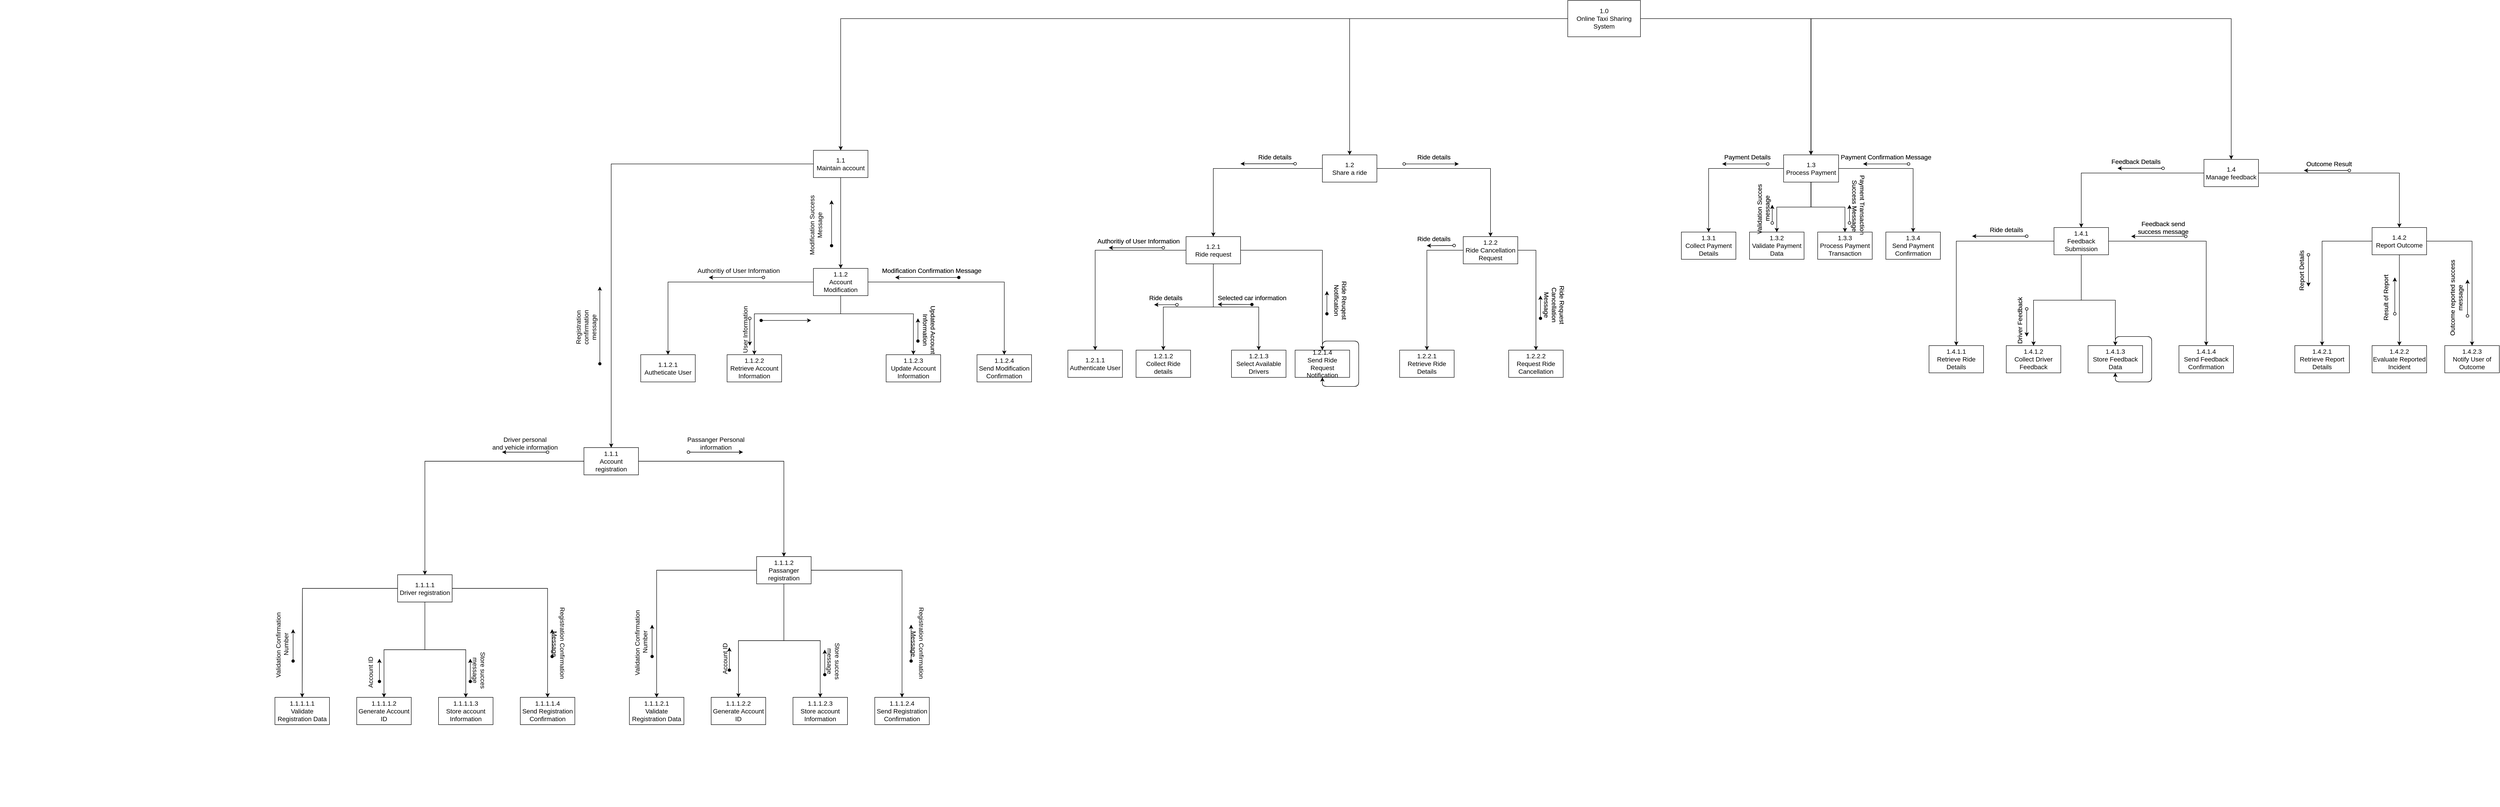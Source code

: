 <mxfile version="21.2.9" type="device">
  <diagram name="Page-1" id="26DUEZH04vB5gNYLJpsZ">
    <mxGraphModel dx="5825" dy="844" grid="1" gridSize="10" guides="1" tooltips="1" connect="1" arrows="1" fold="1" page="1" pageScale="1" pageWidth="1920" pageHeight="1200" background="none" math="0" shadow="0">
      <root>
        <object label="" size="24pt" id="0">
          <mxCell />
        </object>
        <mxCell id="1" parent="0" />
        <mxCell id="bhZwOV67Gbov-zILEt_u-349" value="" style="group;fillOpacity=100;" vertex="1" connectable="0" parent="1">
          <mxGeometry x="-3020" y="330" width="5500" height="1775" as="geometry" />
        </mxCell>
        <mxCell id="baaq-4lyddFwtSRx4nJD-1" value="1.0&lt;br style=&quot;font-size: 14px;&quot;&gt;Online Taxi Sharing System" style="rounded=0;whiteSpace=wrap;html=1;labelBackgroundColor=none;fontSize=14;spacingTop=0;fillOpacity=100;" parent="bhZwOV67Gbov-zILEt_u-349" vertex="1">
          <mxGeometry x="3450" width="160" height="80" as="geometry" />
        </mxCell>
        <mxCell id="baaq-4lyddFwtSRx4nJD-8" value="1.1&lt;br style=&quot;font-size: 14px;&quot;&gt;Maintain account" style="rounded=0;whiteSpace=wrap;html=1;labelBackgroundColor=none;fontSize=14;spacingTop=0;fillOpacity=100;" parent="bhZwOV67Gbov-zILEt_u-349" vertex="1">
          <mxGeometry x="1790" y="330" width="120" height="60" as="geometry" />
        </mxCell>
        <mxCell id="baaq-4lyddFwtSRx4nJD-19" style="edgeStyle=orthogonalEdgeStyle;rounded=0;orthogonalLoop=1;jettySize=auto;html=1;entryX=0.5;entryY=0;entryDx=0;entryDy=0;labelBackgroundColor=none;fontColor=default;fontSize=14;spacingTop=0;fillOpacity=100;" parent="bhZwOV67Gbov-zILEt_u-349" source="baaq-4lyddFwtSRx4nJD-1" target="baaq-4lyddFwtSRx4nJD-8" edge="1">
          <mxGeometry relative="1" as="geometry" />
        </mxCell>
        <mxCell id="baaq-4lyddFwtSRx4nJD-10" value="1.2&lt;br style=&quot;font-size: 14px;&quot;&gt;Share a ride" style="rounded=0;whiteSpace=wrap;html=1;labelBackgroundColor=none;fontSize=14;spacingTop=0;fillOpacity=100;" parent="bhZwOV67Gbov-zILEt_u-349" vertex="1">
          <mxGeometry x="2910" y="340" width="120" height="60" as="geometry" />
        </mxCell>
        <mxCell id="baaq-4lyddFwtSRx4nJD-9" style="edgeStyle=orthogonalEdgeStyle;rounded=0;orthogonalLoop=1;jettySize=auto;html=1;entryX=0.5;entryY=0;entryDx=0;entryDy=0;labelBackgroundColor=none;fontColor=default;fontSize=14;spacingTop=0;fillOpacity=100;" parent="bhZwOV67Gbov-zILEt_u-349" source="baaq-4lyddFwtSRx4nJD-1" target="baaq-4lyddFwtSRx4nJD-10" edge="1">
          <mxGeometry relative="1" as="geometry">
            <mxPoint x="3400" y="150" as="targetPoint" />
          </mxGeometry>
        </mxCell>
        <mxCell id="baaq-4lyddFwtSRx4nJD-11" value="1.3&lt;br style=&quot;font-size: 14px;&quot;&gt;Process Payment" style="rounded=0;whiteSpace=wrap;html=1;labelBackgroundColor=none;fontSize=14;spacingTop=0;fillOpacity=100;" parent="bhZwOV67Gbov-zILEt_u-349" vertex="1">
          <mxGeometry x="3925" y="340" width="120" height="60" as="geometry" />
        </mxCell>
        <mxCell id="baaq-4lyddFwtSRx4nJD-12" style="edgeStyle=orthogonalEdgeStyle;rounded=0;orthogonalLoop=1;jettySize=auto;html=1;entryX=0.5;entryY=0;entryDx=0;entryDy=0;labelBackgroundColor=none;fontColor=default;fontSize=14;spacingTop=0;fillOpacity=100;" parent="bhZwOV67Gbov-zILEt_u-349" source="baaq-4lyddFwtSRx4nJD-1" target="baaq-4lyddFwtSRx4nJD-11" edge="1">
          <mxGeometry relative="1" as="geometry" />
        </mxCell>
        <mxCell id="baaq-4lyddFwtSRx4nJD-13" value="1.4&lt;br style=&quot;font-size: 14px;&quot;&gt;Manage feedback" style="rounded=0;whiteSpace=wrap;html=1;labelBackgroundColor=none;fontSize=14;spacingTop=0;fillOpacity=100;" parent="bhZwOV67Gbov-zILEt_u-349" vertex="1">
          <mxGeometry x="4850" y="350" width="120" height="60" as="geometry" />
        </mxCell>
        <mxCell id="baaq-4lyddFwtSRx4nJD-14" style="edgeStyle=orthogonalEdgeStyle;rounded=0;orthogonalLoop=1;jettySize=auto;html=1;entryX=0.5;entryY=0;entryDx=0;entryDy=0;labelBackgroundColor=none;fontColor=default;fontSize=14;spacingTop=0;fillOpacity=100;" parent="bhZwOV67Gbov-zILEt_u-349" source="baaq-4lyddFwtSRx4nJD-1" target="baaq-4lyddFwtSRx4nJD-13" edge="1">
          <mxGeometry relative="1" as="geometry" />
        </mxCell>
        <mxCell id="baaq-4lyddFwtSRx4nJD-16" value="1.1.2&lt;br style=&quot;font-size: 14px;&quot;&gt;Account Modification" style="rounded=0;whiteSpace=wrap;html=1;labelBackgroundColor=none;fontSize=14;spacingTop=0;fillOpacity=100;" parent="bhZwOV67Gbov-zILEt_u-349" vertex="1">
          <mxGeometry x="1790" y="590" width="120" height="60" as="geometry" />
        </mxCell>
        <mxCell id="baaq-4lyddFwtSRx4nJD-22" value="" style="endArrow=classic;html=1;rounded=0;entryX=0.5;entryY=0;entryDx=0;entryDy=0;exitX=0.5;exitY=1;exitDx=0;exitDy=0;labelBackgroundColor=none;fontColor=default;fontSize=14;spacingTop=0;fillOpacity=100;" parent="bhZwOV67Gbov-zILEt_u-349" source="baaq-4lyddFwtSRx4nJD-8" target="baaq-4lyddFwtSRx4nJD-16" edge="1">
          <mxGeometry width="50" height="50" relative="1" as="geometry">
            <mxPoint x="2350" y="510" as="sourcePoint" />
            <mxPoint x="2400" y="460" as="targetPoint" />
          </mxGeometry>
        </mxCell>
        <mxCell id="baaq-4lyddFwtSRx4nJD-45" value="1.2.1&lt;br style=&quot;font-size: 14px;&quot;&gt;Ride request" style="rounded=0;whiteSpace=wrap;html=1;labelBackgroundColor=none;fontSize=14;spacingTop=0;fillOpacity=100;" parent="bhZwOV67Gbov-zILEt_u-349" vertex="1">
          <mxGeometry x="2610" y="520" width="120" height="60" as="geometry" />
        </mxCell>
        <mxCell id="bhZwOV67Gbov-zILEt_u-87" style="edgeStyle=orthogonalEdgeStyle;rounded=0;orthogonalLoop=1;jettySize=auto;html=1;entryX=0.5;entryY=0;entryDx=0;entryDy=0;fontSize=14;spacingTop=0;fillOpacity=100;" edge="1" parent="bhZwOV67Gbov-zILEt_u-349" source="baaq-4lyddFwtSRx4nJD-10" target="baaq-4lyddFwtSRx4nJD-45">
          <mxGeometry relative="1" as="geometry" />
        </mxCell>
        <mxCell id="baaq-4lyddFwtSRx4nJD-46" value="1.2.2&lt;br style=&quot;font-size: 14px;&quot;&gt;Ride Cancellation&lt;br style=&quot;font-size: 14px;&quot;&gt;Request" style="rounded=0;whiteSpace=wrap;html=1;labelBackgroundColor=none;fontSize=14;spacingTop=0;fillOpacity=100;" parent="bhZwOV67Gbov-zILEt_u-349" vertex="1">
          <mxGeometry x="3220" y="520" width="120" height="60" as="geometry" />
        </mxCell>
        <mxCell id="bhZwOV67Gbov-zILEt_u-88" style="edgeStyle=orthogonalEdgeStyle;rounded=0;orthogonalLoop=1;jettySize=auto;html=1;entryX=0.5;entryY=0;entryDx=0;entryDy=0;fontSize=14;spacingTop=0;fillOpacity=100;" edge="1" parent="bhZwOV67Gbov-zILEt_u-349" source="baaq-4lyddFwtSRx4nJD-10" target="baaq-4lyddFwtSRx4nJD-46">
          <mxGeometry relative="1" as="geometry" />
        </mxCell>
        <mxCell id="bhZwOV67Gbov-zILEt_u-39" value="1.1.2.1&lt;br style=&quot;font-size: 14px;&quot;&gt;Autheticate User" style="rounded=0;whiteSpace=wrap;html=1;labelBackgroundColor=none;fontSize=14;spacingTop=0;fillOpacity=100;" vertex="1" parent="bhZwOV67Gbov-zILEt_u-349">
          <mxGeometry x="1410" y="780" width="120" height="60" as="geometry" />
        </mxCell>
        <mxCell id="bhZwOV67Gbov-zILEt_u-65" style="edgeStyle=orthogonalEdgeStyle;rounded=0;orthogonalLoop=1;jettySize=auto;html=1;entryX=0.5;entryY=0;entryDx=0;entryDy=0;fontSize=14;spacingTop=0;fillOpacity=100;" edge="1" parent="bhZwOV67Gbov-zILEt_u-349" source="baaq-4lyddFwtSRx4nJD-16" target="bhZwOV67Gbov-zILEt_u-39">
          <mxGeometry relative="1" as="geometry" />
        </mxCell>
        <mxCell id="bhZwOV67Gbov-zILEt_u-40" value="1.1.2.2&lt;br style=&quot;font-size: 14px;&quot;&gt;Retrieve Account Information" style="rounded=0;whiteSpace=wrap;html=1;labelBackgroundColor=none;fontSize=14;spacingTop=0;fillOpacity=100;" vertex="1" parent="bhZwOV67Gbov-zILEt_u-349">
          <mxGeometry x="1600" y="780" width="120" height="60" as="geometry" />
        </mxCell>
        <mxCell id="bhZwOV67Gbov-zILEt_u-66" style="edgeStyle=orthogonalEdgeStyle;rounded=0;orthogonalLoop=1;jettySize=auto;html=1;entryX=0.5;entryY=0;entryDx=0;entryDy=0;fontSize=14;spacingTop=0;fillOpacity=100;" edge="1" parent="bhZwOV67Gbov-zILEt_u-349" source="baaq-4lyddFwtSRx4nJD-16" target="bhZwOV67Gbov-zILEt_u-40">
          <mxGeometry relative="1" as="geometry">
            <mxPoint x="1610" y="760" as="targetPoint" />
            <Array as="points">
              <mxPoint x="1850" y="690" />
              <mxPoint x="1660" y="690" />
            </Array>
          </mxGeometry>
        </mxCell>
        <mxCell id="bhZwOV67Gbov-zILEt_u-43" value="1.1.2.4&lt;br style=&quot;font-size: 14px;&quot;&gt;Send Modification Confirmation" style="rounded=0;whiteSpace=wrap;html=1;labelBackgroundColor=none;fontSize=14;spacingTop=0;fillOpacity=100;" vertex="1" parent="bhZwOV67Gbov-zILEt_u-349">
          <mxGeometry x="2150" y="780" width="120" height="60" as="geometry" />
        </mxCell>
        <mxCell id="bhZwOV67Gbov-zILEt_u-69" style="edgeStyle=orthogonalEdgeStyle;rounded=0;orthogonalLoop=1;jettySize=auto;html=1;entryX=0.5;entryY=0;entryDx=0;entryDy=0;fontSize=14;spacingTop=0;fillOpacity=100;" edge="1" parent="bhZwOV67Gbov-zILEt_u-349" source="baaq-4lyddFwtSRx4nJD-16" target="bhZwOV67Gbov-zILEt_u-43">
          <mxGeometry relative="1" as="geometry" />
        </mxCell>
        <mxCell id="bhZwOV67Gbov-zILEt_u-44" value="1.1.2.3&lt;br style=&quot;font-size: 14px;&quot;&gt;Update Account Information" style="rounded=0;whiteSpace=wrap;html=1;labelBackgroundColor=none;fontSize=14;spacingTop=0;fillOpacity=100;" vertex="1" parent="bhZwOV67Gbov-zILEt_u-349">
          <mxGeometry x="1950" y="780" width="120" height="60" as="geometry" />
        </mxCell>
        <mxCell id="bhZwOV67Gbov-zILEt_u-68" style="edgeStyle=orthogonalEdgeStyle;rounded=0;orthogonalLoop=1;jettySize=auto;html=1;entryX=0.5;entryY=0;entryDx=0;entryDy=0;fontSize=14;spacingTop=0;fillOpacity=100;" edge="1" parent="bhZwOV67Gbov-zILEt_u-349" source="baaq-4lyddFwtSRx4nJD-16" target="bhZwOV67Gbov-zILEt_u-44">
          <mxGeometry relative="1" as="geometry">
            <Array as="points">
              <mxPoint x="1850" y="690" />
              <mxPoint x="2010" y="690" />
            </Array>
          </mxGeometry>
        </mxCell>
        <mxCell id="bhZwOV67Gbov-zILEt_u-70" value="" style="endArrow=classic;html=1;rounded=0;startArrow=oval;startFill=1;fontSize=14;labelBackgroundColor=none;fontColor=default;spacingTop=0;fillOpacity=100;" edge="1" parent="bhZwOV67Gbov-zILEt_u-349">
          <mxGeometry x="0.92" y="-64" width="50" height="50" relative="1" as="geometry">
            <mxPoint x="1830" y="540" as="sourcePoint" />
            <mxPoint x="1830" y="440" as="targetPoint" />
            <mxPoint as="offset" />
          </mxGeometry>
        </mxCell>
        <mxCell id="bhZwOV67Gbov-zILEt_u-71" value="Modification Success&lt;br style=&quot;font-size: 14px;&quot;&gt;Message" style="text;html=1;align=center;verticalAlign=middle;resizable=0;points=[];autosize=1;rotation=-90;fontSize=14;labelBackgroundColor=none;rounded=0;spacingTop=0;fillOpacity=100;" vertex="1" parent="bhZwOV67Gbov-zILEt_u-349">
          <mxGeometry x="1715" y="470" width="160" height="50" as="geometry" />
        </mxCell>
        <mxCell id="bhZwOV67Gbov-zILEt_u-72" value="" style="endArrow=classic;html=1;rounded=0;startArrow=oval;startFill=0;fontSize=14;labelBackgroundColor=none;fontColor=default;spacingTop=0;fillOpacity=100;" edge="1" parent="bhZwOV67Gbov-zILEt_u-349">
          <mxGeometry x="0.92" y="-64" width="50" height="50" relative="1" as="geometry">
            <mxPoint x="1680" y="610" as="sourcePoint" />
            <mxPoint x="1560" y="610" as="targetPoint" />
            <mxPoint as="offset" />
          </mxGeometry>
        </mxCell>
        <mxCell id="bhZwOV67Gbov-zILEt_u-73" value="Authoritiy of User Information" style="text;html=1;align=center;verticalAlign=middle;resizable=0;points=[];autosize=1;rotation=0;fontSize=14;labelBackgroundColor=none;rounded=0;spacingTop=0;fillOpacity=100;" vertex="1" parent="bhZwOV67Gbov-zILEt_u-349">
          <mxGeometry x="1525" y="580" width="200" height="30" as="geometry" />
        </mxCell>
        <mxCell id="bhZwOV67Gbov-zILEt_u-75" value="" style="endArrow=classic;html=1;rounded=0;startArrow=oval;startFill=1;fontSize=14;labelBackgroundColor=none;fontColor=default;spacingTop=0;fillOpacity=100;" edge="1" parent="bhZwOV67Gbov-zILEt_u-349">
          <mxGeometry x="0.92" y="-64" width="50" height="50" relative="1" as="geometry">
            <mxPoint x="2110" y="610" as="sourcePoint" />
            <mxPoint x="1970" y="610" as="targetPoint" />
            <mxPoint as="offset" />
          </mxGeometry>
        </mxCell>
        <mxCell id="bhZwOV67Gbov-zILEt_u-76" value="Modification Confirmation Message" style="text;html=1;align=center;verticalAlign=middle;resizable=0;points=[];autosize=1;rotation=0;fontSize=14;labelBackgroundColor=none;rounded=0;spacingTop=0;fillOpacity=100;" vertex="1" parent="bhZwOV67Gbov-zILEt_u-349">
          <mxGeometry x="1930" y="580" width="240" height="30" as="geometry" />
        </mxCell>
        <mxCell id="bhZwOV67Gbov-zILEt_u-77" value="" style="endArrow=classic;html=1;rounded=0;startArrow=oval;startFill=0;fontSize=14;labelBackgroundColor=none;fontColor=default;spacingTop=0;fillOpacity=100;" edge="1" parent="bhZwOV67Gbov-zILEt_u-349">
          <mxGeometry x="0.92" y="-64" width="50" height="50" relative="1" as="geometry">
            <mxPoint x="1650" y="700" as="sourcePoint" />
            <mxPoint x="1650" y="760" as="targetPoint" />
            <mxPoint as="offset" />
          </mxGeometry>
        </mxCell>
        <mxCell id="bhZwOV67Gbov-zILEt_u-78" value="User Information" style="text;html=1;align=center;verticalAlign=middle;resizable=0;points=[];autosize=1;rotation=-90;fontSize=14;labelBackgroundColor=none;rounded=0;spacingTop=0;fillOpacity=100;" vertex="1" parent="bhZwOV67Gbov-zILEt_u-349">
          <mxGeometry x="1575" y="710" width="130" height="30" as="geometry" />
        </mxCell>
        <mxCell id="bhZwOV67Gbov-zILEt_u-84" value="" style="endArrow=classic;html=1;rounded=0;startArrow=oval;startFill=1;fontSize=14;labelBackgroundColor=none;fontColor=default;spacingTop=0;fillOpacity=100;" edge="1" parent="bhZwOV67Gbov-zILEt_u-349">
          <mxGeometry x="0.92" y="-64" width="50" height="50" relative="1" as="geometry">
            <mxPoint x="2020" y="750" as="sourcePoint" />
            <mxPoint x="2020" y="700" as="targetPoint" />
            <mxPoint as="offset" />
          </mxGeometry>
        </mxCell>
        <mxCell id="bhZwOV67Gbov-zILEt_u-86" value="Updated Account&lt;br style=&quot;font-size: 14px;&quot;&gt;Information" style="text;html=1;align=center;verticalAlign=middle;resizable=0;points=[];autosize=1;rotation=90;fontSize=14;labelBackgroundColor=none;rounded=0;spacingTop=0;fillOpacity=100;" vertex="1" parent="bhZwOV67Gbov-zILEt_u-349">
          <mxGeometry x="1980" y="700" width="130" height="50" as="geometry" />
        </mxCell>
        <mxCell id="bhZwOV67Gbov-zILEt_u-89" value="1.2.1.1&lt;br style=&quot;font-size: 14px;&quot;&gt;Authenticate User" style="rounded=0;whiteSpace=wrap;html=1;labelBackgroundColor=none;fontSize=14;spacingTop=0;fillOpacity=100;" vertex="1" parent="bhZwOV67Gbov-zILEt_u-349">
          <mxGeometry x="2350" y="770" width="120" height="60" as="geometry" />
        </mxCell>
        <mxCell id="bhZwOV67Gbov-zILEt_u-93" style="edgeStyle=orthogonalEdgeStyle;rounded=0;orthogonalLoop=1;jettySize=auto;html=1;entryX=0.5;entryY=0;entryDx=0;entryDy=0;fontSize=14;spacingTop=0;fillOpacity=100;" edge="1" parent="bhZwOV67Gbov-zILEt_u-349" source="baaq-4lyddFwtSRx4nJD-45" target="bhZwOV67Gbov-zILEt_u-89">
          <mxGeometry relative="1" as="geometry" />
        </mxCell>
        <mxCell id="bhZwOV67Gbov-zILEt_u-90" value="1.2.1.3&lt;br style=&quot;font-size: 14px;&quot;&gt;Select Available Drivers" style="rounded=0;whiteSpace=wrap;html=1;labelBackgroundColor=none;fontSize=14;spacingTop=0;fillOpacity=100;" vertex="1" parent="bhZwOV67Gbov-zILEt_u-349">
          <mxGeometry x="2710" y="770" width="120" height="60" as="geometry" />
        </mxCell>
        <mxCell id="bhZwOV67Gbov-zILEt_u-95" style="edgeStyle=orthogonalEdgeStyle;rounded=0;orthogonalLoop=1;jettySize=auto;html=1;entryX=0.5;entryY=0;entryDx=0;entryDy=0;fontSize=14;spacingTop=0;fillOpacity=100;" edge="1" parent="bhZwOV67Gbov-zILEt_u-349" source="baaq-4lyddFwtSRx4nJD-45" target="bhZwOV67Gbov-zILEt_u-90">
          <mxGeometry relative="1" as="geometry" />
        </mxCell>
        <mxCell id="bhZwOV67Gbov-zILEt_u-91" value="1.2.1.2&lt;br style=&quot;font-size: 14px;&quot;&gt;Collect Ride details" style="rounded=0;whiteSpace=wrap;html=1;labelBackgroundColor=none;fontSize=14;spacingTop=0;fillOpacity=100;" vertex="1" parent="bhZwOV67Gbov-zILEt_u-349">
          <mxGeometry x="2500" y="770" width="120" height="60" as="geometry" />
        </mxCell>
        <mxCell id="bhZwOV67Gbov-zILEt_u-94" style="edgeStyle=orthogonalEdgeStyle;rounded=0;orthogonalLoop=1;jettySize=auto;html=1;entryX=0.5;entryY=0;entryDx=0;entryDy=0;fontSize=14;spacingTop=0;fillOpacity=100;" edge="1" parent="bhZwOV67Gbov-zILEt_u-349" source="baaq-4lyddFwtSRx4nJD-45" target="bhZwOV67Gbov-zILEt_u-91">
          <mxGeometry relative="1" as="geometry" />
        </mxCell>
        <mxCell id="bhZwOV67Gbov-zILEt_u-92" value="1.2.1.4&lt;br style=&quot;border-color: var(--border-color); font-size: 14px;&quot;&gt;Send Ride Request&lt;br style=&quot;border-color: var(--border-color); font-size: 14px;&quot;&gt;Notification" style="rounded=0;whiteSpace=wrap;html=1;labelBackgroundColor=none;fontSize=14;spacingTop=0;fillOpacity=100;" vertex="1" parent="bhZwOV67Gbov-zILEt_u-349">
          <mxGeometry x="2850" y="770" width="120" height="60" as="geometry" />
        </mxCell>
        <mxCell id="bhZwOV67Gbov-zILEt_u-96" style="edgeStyle=orthogonalEdgeStyle;rounded=0;orthogonalLoop=1;jettySize=auto;html=1;entryX=0.5;entryY=0;entryDx=0;entryDy=0;fontSize=14;spacingTop=0;fillOpacity=100;" edge="1" parent="bhZwOV67Gbov-zILEt_u-349" source="baaq-4lyddFwtSRx4nJD-45" target="bhZwOV67Gbov-zILEt_u-92">
          <mxGeometry relative="1" as="geometry" />
        </mxCell>
        <mxCell id="bhZwOV67Gbov-zILEt_u-99" value="1.2.2.1&lt;br style=&quot;font-size: 14px;&quot;&gt;Retrieve Ride Details" style="rounded=0;whiteSpace=wrap;html=1;labelBackgroundColor=none;fontSize=14;spacingTop=0;fillOpacity=100;" vertex="1" parent="bhZwOV67Gbov-zILEt_u-349">
          <mxGeometry x="3080" y="770" width="120" height="60" as="geometry" />
        </mxCell>
        <mxCell id="bhZwOV67Gbov-zILEt_u-97" style="edgeStyle=orthogonalEdgeStyle;rounded=0;orthogonalLoop=1;jettySize=auto;html=1;entryX=0.5;entryY=0;entryDx=0;entryDy=0;fontSize=14;spacingTop=0;fillOpacity=100;" edge="1" parent="bhZwOV67Gbov-zILEt_u-349" source="baaq-4lyddFwtSRx4nJD-46" target="bhZwOV67Gbov-zILEt_u-99">
          <mxGeometry relative="1" as="geometry">
            <mxPoint x="3150" y="890" as="targetPoint" />
          </mxGeometry>
        </mxCell>
        <mxCell id="bhZwOV67Gbov-zILEt_u-100" value="1.2.2.2&lt;br style=&quot;font-size: 14px;&quot;&gt;Request Ride Cancellation" style="rounded=0;whiteSpace=wrap;html=1;labelBackgroundColor=none;fontSize=14;spacingTop=0;fillOpacity=100;" vertex="1" parent="bhZwOV67Gbov-zILEt_u-349">
          <mxGeometry x="3320" y="770" width="120" height="60" as="geometry" />
        </mxCell>
        <mxCell id="bhZwOV67Gbov-zILEt_u-98" style="edgeStyle=orthogonalEdgeStyle;rounded=0;orthogonalLoop=1;jettySize=auto;html=1;entryX=0.5;entryY=0;entryDx=0;entryDy=0;exitX=1;exitY=0.5;exitDx=0;exitDy=0;fontSize=14;spacingTop=0;fillOpacity=100;" edge="1" parent="bhZwOV67Gbov-zILEt_u-349" source="baaq-4lyddFwtSRx4nJD-46" target="bhZwOV67Gbov-zILEt_u-100">
          <mxGeometry relative="1" as="geometry">
            <mxPoint x="3380" y="890" as="targetPoint" />
          </mxGeometry>
        </mxCell>
        <mxCell id="bhZwOV67Gbov-zILEt_u-107" value="1.3.4&lt;br style=&quot;font-size: 14px;&quot;&gt;Send Payment Confirmation" style="rounded=0;whiteSpace=wrap;html=1;labelBackgroundColor=none;fontSize=14;spacingTop=0;fillOpacity=100;" vertex="1" parent="bhZwOV67Gbov-zILEt_u-349">
          <mxGeometry x="4150" y="510" width="120" height="60" as="geometry" />
        </mxCell>
        <mxCell id="bhZwOV67Gbov-zILEt_u-120" style="edgeStyle=orthogonalEdgeStyle;rounded=0;orthogonalLoop=1;jettySize=auto;html=1;entryX=0.5;entryY=0;entryDx=0;entryDy=0;fontSize=14;spacingTop=0;fillOpacity=100;" edge="1" parent="bhZwOV67Gbov-zILEt_u-349" source="baaq-4lyddFwtSRx4nJD-11" target="bhZwOV67Gbov-zILEt_u-107">
          <mxGeometry relative="1" as="geometry" />
        </mxCell>
        <mxCell id="bhZwOV67Gbov-zILEt_u-109" value="1.3.1&lt;br style=&quot;font-size: 14px;&quot;&gt;Collect Payment Details" style="rounded=0;whiteSpace=wrap;html=1;labelBackgroundColor=none;fontSize=14;spacingTop=0;fillOpacity=100;" vertex="1" parent="bhZwOV67Gbov-zILEt_u-349">
          <mxGeometry x="3700" y="510" width="120" height="60" as="geometry" />
        </mxCell>
        <mxCell id="bhZwOV67Gbov-zILEt_u-117" style="edgeStyle=orthogonalEdgeStyle;rounded=0;orthogonalLoop=1;jettySize=auto;html=1;entryX=0.5;entryY=0;entryDx=0;entryDy=0;fontSize=14;spacingTop=0;fillOpacity=100;" edge="1" parent="bhZwOV67Gbov-zILEt_u-349" source="baaq-4lyddFwtSRx4nJD-11" target="bhZwOV67Gbov-zILEt_u-109">
          <mxGeometry relative="1" as="geometry" />
        </mxCell>
        <mxCell id="bhZwOV67Gbov-zILEt_u-110" value="1.3.3&lt;br style=&quot;font-size: 14px;&quot;&gt;Process Payment Transaction" style="rounded=0;whiteSpace=wrap;html=1;labelBackgroundColor=none;fontSize=14;spacingTop=0;fillOpacity=100;" vertex="1" parent="bhZwOV67Gbov-zILEt_u-349">
          <mxGeometry x="4000" y="510" width="120" height="60" as="geometry" />
        </mxCell>
        <mxCell id="bhZwOV67Gbov-zILEt_u-119" style="edgeStyle=orthogonalEdgeStyle;rounded=0;orthogonalLoop=1;jettySize=auto;html=1;entryX=0.5;entryY=0;entryDx=0;entryDy=0;fontSize=14;spacingTop=0;fillOpacity=100;" edge="1" parent="bhZwOV67Gbov-zILEt_u-349" source="baaq-4lyddFwtSRx4nJD-11" target="bhZwOV67Gbov-zILEt_u-110">
          <mxGeometry relative="1" as="geometry" />
        </mxCell>
        <mxCell id="bhZwOV67Gbov-zILEt_u-111" value="1.3.2&lt;br style=&quot;font-size: 14px;&quot;&gt;Validate Payment Data" style="rounded=0;whiteSpace=wrap;html=1;labelBackgroundColor=none;fontSize=14;spacingTop=0;fillOpacity=100;" vertex="1" parent="bhZwOV67Gbov-zILEt_u-349">
          <mxGeometry x="3850" y="510" width="120" height="60" as="geometry" />
        </mxCell>
        <mxCell id="bhZwOV67Gbov-zILEt_u-118" style="edgeStyle=orthogonalEdgeStyle;rounded=0;orthogonalLoop=1;jettySize=auto;html=1;entryX=0.5;entryY=0;entryDx=0;entryDy=0;fontSize=14;spacingTop=0;fillOpacity=100;" edge="1" parent="bhZwOV67Gbov-zILEt_u-349" source="baaq-4lyddFwtSRx4nJD-11" target="bhZwOV67Gbov-zILEt_u-111">
          <mxGeometry relative="1" as="geometry" />
        </mxCell>
        <mxCell id="bhZwOV67Gbov-zILEt_u-121" value="1.4.2&lt;br style=&quot;font-size: 14px;&quot;&gt;Report Outcome" style="rounded=0;whiteSpace=wrap;html=1;labelBackgroundColor=none;fontSize=14;spacingTop=0;fillOpacity=100;" vertex="1" parent="bhZwOV67Gbov-zILEt_u-349">
          <mxGeometry x="5220" y="500" width="120" height="60" as="geometry" />
        </mxCell>
        <mxCell id="bhZwOV67Gbov-zILEt_u-124" style="edgeStyle=orthogonalEdgeStyle;rounded=0;orthogonalLoop=1;jettySize=auto;html=1;entryX=0.5;entryY=0;entryDx=0;entryDy=0;exitX=1;exitY=0.5;exitDx=0;exitDy=0;fontSize=14;spacingTop=0;fillOpacity=100;" edge="1" parent="bhZwOV67Gbov-zILEt_u-349" source="baaq-4lyddFwtSRx4nJD-13" target="bhZwOV67Gbov-zILEt_u-121">
          <mxGeometry relative="1" as="geometry" />
        </mxCell>
        <mxCell id="bhZwOV67Gbov-zILEt_u-122" value="1.4.1&lt;br style=&quot;font-size: 14px;&quot;&gt;Feedback Submission" style="rounded=0;whiteSpace=wrap;html=1;labelBackgroundColor=none;fontSize=14;spacingTop=0;fillOpacity=100;" vertex="1" parent="bhZwOV67Gbov-zILEt_u-349">
          <mxGeometry x="4520" y="500" width="120" height="60" as="geometry" />
        </mxCell>
        <mxCell id="bhZwOV67Gbov-zILEt_u-123" style="edgeStyle=orthogonalEdgeStyle;rounded=0;orthogonalLoop=1;jettySize=auto;html=1;entryX=0.5;entryY=0;entryDx=0;entryDy=0;fontSize=14;spacingTop=0;fillOpacity=100;" edge="1" parent="bhZwOV67Gbov-zILEt_u-349" source="baaq-4lyddFwtSRx4nJD-13" target="bhZwOV67Gbov-zILEt_u-122">
          <mxGeometry relative="1" as="geometry" />
        </mxCell>
        <mxCell id="bhZwOV67Gbov-zILEt_u-125" value="1.4.1.1&lt;br style=&quot;font-size: 14px;&quot;&gt;Retrieve Ride Details" style="rounded=0;whiteSpace=wrap;html=1;labelBackgroundColor=none;fontSize=14;spacingTop=0;fillOpacity=100;" vertex="1" parent="bhZwOV67Gbov-zILEt_u-349">
          <mxGeometry x="4245" y="760" width="120" height="60" as="geometry" />
        </mxCell>
        <mxCell id="bhZwOV67Gbov-zILEt_u-130" style="edgeStyle=orthogonalEdgeStyle;orthogonalLoop=1;jettySize=auto;html=1;entryX=0.5;entryY=0;entryDx=0;entryDy=0;rounded=0;fontSize=14;spacingTop=0;fillOpacity=100;" edge="1" parent="bhZwOV67Gbov-zILEt_u-349" source="bhZwOV67Gbov-zILEt_u-122" target="bhZwOV67Gbov-zILEt_u-125">
          <mxGeometry relative="1" as="geometry" />
        </mxCell>
        <mxCell id="bhZwOV67Gbov-zILEt_u-126" value="1.4.1.2&lt;br style=&quot;font-size: 14px;&quot;&gt;Collect Driver Feedback" style="rounded=0;whiteSpace=wrap;html=1;labelBackgroundColor=none;fontSize=14;spacingTop=0;fillOpacity=100;" vertex="1" parent="bhZwOV67Gbov-zILEt_u-349">
          <mxGeometry x="4415" y="760" width="120" height="60" as="geometry" />
        </mxCell>
        <mxCell id="bhZwOV67Gbov-zILEt_u-131" style="edgeStyle=orthogonalEdgeStyle;orthogonalLoop=1;jettySize=auto;html=1;entryX=0.5;entryY=0;entryDx=0;entryDy=0;rounded=0;fontSize=14;spacingTop=0;fillOpacity=100;" edge="1" parent="bhZwOV67Gbov-zILEt_u-349" source="bhZwOV67Gbov-zILEt_u-122" target="bhZwOV67Gbov-zILEt_u-126">
          <mxGeometry relative="1" as="geometry" />
        </mxCell>
        <mxCell id="bhZwOV67Gbov-zILEt_u-127" value="1.4.1.4&lt;br style=&quot;font-size: 14px;&quot;&gt;Send Feedback&lt;br style=&quot;font-size: 14px;&quot;&gt;Confirmation" style="rounded=0;whiteSpace=wrap;html=1;labelBackgroundColor=none;fontSize=14;spacingTop=0;fillOpacity=100;" vertex="1" parent="bhZwOV67Gbov-zILEt_u-349">
          <mxGeometry x="4795" y="760" width="120" height="60" as="geometry" />
        </mxCell>
        <mxCell id="bhZwOV67Gbov-zILEt_u-133" style="edgeStyle=orthogonalEdgeStyle;orthogonalLoop=1;jettySize=auto;html=1;entryX=0.5;entryY=0;entryDx=0;entryDy=0;rounded=0;fontSize=14;spacingTop=0;fillOpacity=100;" edge="1" parent="bhZwOV67Gbov-zILEt_u-349" source="bhZwOV67Gbov-zILEt_u-122" target="bhZwOV67Gbov-zILEt_u-127">
          <mxGeometry relative="1" as="geometry" />
        </mxCell>
        <mxCell id="bhZwOV67Gbov-zILEt_u-128" value="1.4.1.3&lt;br style=&quot;font-size: 14px;&quot;&gt;Store Feedback Data" style="rounded=0;whiteSpace=wrap;html=1;labelBackgroundColor=none;fontSize=14;spacingTop=0;fillOpacity=100;" vertex="1" parent="bhZwOV67Gbov-zILEt_u-349">
          <mxGeometry x="4595" y="760" width="120" height="60" as="geometry" />
        </mxCell>
        <mxCell id="bhZwOV67Gbov-zILEt_u-132" value="" style="edgeStyle=orthogonalEdgeStyle;orthogonalLoop=1;jettySize=auto;entryX=0.5;entryY=0;entryDx=0;entryDy=0;html=1;rounded=0;fontSize=14;spacingTop=0;fillOpacity=100;" edge="1" parent="bhZwOV67Gbov-zILEt_u-349" source="bhZwOV67Gbov-zILEt_u-122" target="bhZwOV67Gbov-zILEt_u-128">
          <mxGeometry relative="1" as="geometry" />
        </mxCell>
        <mxCell id="bhZwOV67Gbov-zILEt_u-134" value="1.4.2.1&lt;br style=&quot;font-size: 14px;&quot;&gt;Retrieve Report Details" style="rounded=0;whiteSpace=wrap;html=1;labelBackgroundColor=none;fontSize=14;spacingTop=0;fillOpacity=100;" vertex="1" parent="bhZwOV67Gbov-zILEt_u-349">
          <mxGeometry x="5050" y="760" width="120" height="60" as="geometry" />
        </mxCell>
        <mxCell id="bhZwOV67Gbov-zILEt_u-135" value="1.4.2.3&lt;br style=&quot;font-size: 14px;&quot;&gt;Notify User of Outcome" style="rounded=0;whiteSpace=wrap;html=1;labelBackgroundColor=none;fontSize=14;spacingTop=0;fillOpacity=100;" vertex="1" parent="bhZwOV67Gbov-zILEt_u-349">
          <mxGeometry x="5380" y="760" width="120" height="60" as="geometry" />
        </mxCell>
        <mxCell id="bhZwOV67Gbov-zILEt_u-136" value="1.4.2.2&lt;br style=&quot;font-size: 14px;&quot;&gt;Evaluate Reported Incident" style="rounded=0;whiteSpace=wrap;html=1;labelBackgroundColor=none;fontSize=14;spacingTop=0;fillOpacity=100;" vertex="1" parent="bhZwOV67Gbov-zILEt_u-349">
          <mxGeometry x="5220" y="760" width="120" height="60" as="geometry" />
        </mxCell>
        <mxCell id="bhZwOV67Gbov-zILEt_u-141" value="" style="endArrow=classic;html=1;rounded=0;startArrow=oval;startFill=0;fontSize=14;labelBackgroundColor=none;fontColor=default;spacingTop=0;fillOpacity=100;" edge="1" parent="bhZwOV67Gbov-zILEt_u-349">
          <mxGeometry x="0.92" y="-64" width="50" height="50" relative="1" as="geometry">
            <mxPoint x="2850" y="359.58" as="sourcePoint" />
            <mxPoint x="2730" y="359.58" as="targetPoint" />
            <mxPoint as="offset" />
          </mxGeometry>
        </mxCell>
        <mxCell id="bhZwOV67Gbov-zILEt_u-142" value="Ride details" style="text;html=1;align=center;verticalAlign=middle;resizable=0;points=[];autosize=1;fontSize=14;spacingTop=0;fillOpacity=100;" vertex="1" parent="bhZwOV67Gbov-zILEt_u-349">
          <mxGeometry x="2755" y="330" width="100" height="30" as="geometry" />
        </mxCell>
        <mxCell id="bhZwOV67Gbov-zILEt_u-143" value="Ride details" style="text;html=1;align=center;verticalAlign=middle;resizable=0;points=[];autosize=1;fontSize=14;spacingTop=0;fillOpacity=100;" vertex="1" parent="bhZwOV67Gbov-zILEt_u-349">
          <mxGeometry x="3105" y="330" width="100" height="30" as="geometry" />
        </mxCell>
        <mxCell id="bhZwOV67Gbov-zILEt_u-144" value="" style="endArrow=classic;html=1;rounded=0;startArrow=oval;startFill=0;fontSize=14;labelBackgroundColor=none;fontColor=default;spacingTop=0;fillOpacity=100;" edge="1" parent="bhZwOV67Gbov-zILEt_u-349">
          <mxGeometry x="0.92" y="-64" width="50" height="50" relative="1" as="geometry">
            <mxPoint x="3090" y="360" as="sourcePoint" />
            <mxPoint x="3210" y="360" as="targetPoint" />
            <mxPoint as="offset" />
          </mxGeometry>
        </mxCell>
        <mxCell id="bhZwOV67Gbov-zILEt_u-145" value="" style="endArrow=classic;html=1;rounded=0;startArrow=oval;startFill=0;fontSize=14;labelBackgroundColor=none;fontColor=default;spacingTop=0;fillOpacity=100;" edge="1" parent="bhZwOV67Gbov-zILEt_u-349">
          <mxGeometry x="0.92" y="-64" width="50" height="50" relative="1" as="geometry">
            <mxPoint x="2560" y="544.58" as="sourcePoint" />
            <mxPoint x="2440" y="544.58" as="targetPoint" />
            <mxPoint as="offset" />
          </mxGeometry>
        </mxCell>
        <mxCell id="bhZwOV67Gbov-zILEt_u-146" value="Authoritiy of User Information" style="text;html=1;align=center;verticalAlign=middle;resizable=0;points=[];autosize=1;rotation=0;fontSize=14;labelBackgroundColor=none;rounded=0;spacingTop=0;fillOpacity=100;" vertex="1" parent="bhZwOV67Gbov-zILEt_u-349">
          <mxGeometry x="2405" y="514.58" width="200" height="30" as="geometry" />
        </mxCell>
        <mxCell id="bhZwOV67Gbov-zILEt_u-147" value="" style="endArrow=classic;html=1;rounded=0;startArrow=oval;startFill=0;fontSize=14;labelBackgroundColor=none;fontColor=default;spacingTop=0;fillOpacity=100;" edge="1" parent="bhZwOV67Gbov-zILEt_u-349">
          <mxGeometry x="0.92" y="-64" width="50" height="50" relative="1" as="geometry">
            <mxPoint x="2590" y="670" as="sourcePoint" />
            <mxPoint x="2540" y="670" as="targetPoint" />
            <mxPoint as="offset" />
          </mxGeometry>
        </mxCell>
        <mxCell id="bhZwOV67Gbov-zILEt_u-148" value="Ride details" style="text;html=1;align=center;verticalAlign=middle;resizable=0;points=[];autosize=1;fontSize=14;spacingTop=0;fillOpacity=100;" vertex="1" parent="bhZwOV67Gbov-zILEt_u-349">
          <mxGeometry x="2515" y="640" width="100" height="30" as="geometry" />
        </mxCell>
        <mxCell id="bhZwOV67Gbov-zILEt_u-151" value="" style="endArrow=classic;html=1;rounded=0;startArrow=oval;startFill=1;fontSize=14;labelBackgroundColor=none;fontColor=default;exitX=0.5;exitY=0.997;exitDx=0;exitDy=0;exitPerimeter=0;spacingTop=0;fillOpacity=100;" edge="1" parent="bhZwOV67Gbov-zILEt_u-349" source="bhZwOV67Gbov-zILEt_u-152">
          <mxGeometry x="0.92" y="-64" width="50" height="50" relative="1" as="geometry">
            <mxPoint x="2810" y="670" as="sourcePoint" />
            <mxPoint x="2680" y="669.17" as="targetPoint" />
            <mxPoint as="offset" />
          </mxGeometry>
        </mxCell>
        <mxCell id="bhZwOV67Gbov-zILEt_u-152" value="Selected car information" style="text;html=1;align=center;verticalAlign=middle;resizable=0;points=[];autosize=1;fontSize=14;spacingTop=0;fillOpacity=100;" vertex="1" parent="bhZwOV67Gbov-zILEt_u-349">
          <mxGeometry x="2670" y="639.59" width="170" height="30" as="geometry" />
        </mxCell>
        <mxCell id="bhZwOV67Gbov-zILEt_u-138" style="edgeStyle=orthogonalEdgeStyle;orthogonalLoop=1;jettySize=auto;html=1;entryX=0.5;entryY=0;entryDx=0;entryDy=0;rounded=0;fontSize=14;spacingTop=0;fillOpacity=100;" edge="1" parent="bhZwOV67Gbov-zILEt_u-349" source="bhZwOV67Gbov-zILEt_u-121" target="bhZwOV67Gbov-zILEt_u-134">
          <mxGeometry relative="1" as="geometry" />
        </mxCell>
        <mxCell id="bhZwOV67Gbov-zILEt_u-154" style="edgeStyle=orthogonalEdgeStyle;orthogonalLoop=1;jettySize=auto;html=1;entryX=0.5;entryY=1;entryDx=0;entryDy=0;fontSize=14;spacingTop=0;fillOpacity=100;" edge="1" parent="bhZwOV67Gbov-zILEt_u-349" source="bhZwOV67Gbov-zILEt_u-92" target="bhZwOV67Gbov-zILEt_u-92">
          <mxGeometry relative="1" as="geometry" />
        </mxCell>
        <mxCell id="bhZwOV67Gbov-zILEt_u-156" value="" style="endArrow=classic;html=1;rounded=0;startArrow=oval;startFill=1;fontSize=14;labelBackgroundColor=none;fontColor=default;spacingTop=0;fillOpacity=100;" edge="1" parent="bhZwOV67Gbov-zILEt_u-349">
          <mxGeometry x="0.92" y="-64" width="50" height="50" relative="1" as="geometry">
            <mxPoint x="2920" y="690" as="sourcePoint" />
            <mxPoint x="2920" y="640" as="targetPoint" />
            <mxPoint as="offset" />
          </mxGeometry>
        </mxCell>
        <mxCell id="bhZwOV67Gbov-zILEt_u-157" value="Ride Reuqest&lt;br style=&quot;font-size: 14px;&quot;&gt;Notification" style="text;html=1;align=center;verticalAlign=middle;resizable=0;points=[];autosize=1;rotation=90;fontSize=14;spacingTop=0;fillOpacity=100;" vertex="1" parent="bhZwOV67Gbov-zILEt_u-349">
          <mxGeometry x="2895" y="635" width="110" height="50" as="geometry" />
        </mxCell>
        <mxCell id="bhZwOV67Gbov-zILEt_u-158" value="" style="endArrow=classic;html=1;rounded=0;startArrow=oval;startFill=0;fontSize=14;labelBackgroundColor=none;fontColor=default;spacingTop=0;fillOpacity=100;" edge="1" parent="bhZwOV67Gbov-zILEt_u-349">
          <mxGeometry x="0.92" y="-64" width="50" height="50" relative="1" as="geometry">
            <mxPoint x="3200" y="539.58" as="sourcePoint" />
            <mxPoint x="3140" y="540" as="targetPoint" />
            <mxPoint as="offset" />
          </mxGeometry>
        </mxCell>
        <mxCell id="bhZwOV67Gbov-zILEt_u-159" value="Ride details" style="text;html=1;align=center;verticalAlign=middle;resizable=0;points=[];autosize=1;fontSize=14;spacingTop=0;fillOpacity=100;" vertex="1" parent="bhZwOV67Gbov-zILEt_u-349">
          <mxGeometry x="3105" y="510" width="100" height="30" as="geometry" />
        </mxCell>
        <mxCell id="bhZwOV67Gbov-zILEt_u-160" value="" style="endArrow=classic;html=1;rounded=0;startArrow=oval;startFill=1;fontSize=14;labelBackgroundColor=none;fontColor=default;spacingTop=0;fillOpacity=100;" edge="1" parent="bhZwOV67Gbov-zILEt_u-349">
          <mxGeometry x="0.92" y="-64" width="50" height="50" relative="1" as="geometry">
            <mxPoint x="3390" y="700" as="sourcePoint" />
            <mxPoint x="3390" y="650" as="targetPoint" />
            <mxPoint as="offset" />
          </mxGeometry>
        </mxCell>
        <mxCell id="bhZwOV67Gbov-zILEt_u-162" value="Ride Request&lt;br style=&quot;font-size: 14px;&quot;&gt;Cancellation&lt;br style=&quot;font-size: 14px;&quot;&gt;Message" style="text;html=1;align=center;verticalAlign=middle;resizable=0;points=[];autosize=1;rotation=90;fontSize=14;spacingTop=0;fillOpacity=100;" vertex="1" parent="bhZwOV67Gbov-zILEt_u-349">
          <mxGeometry x="3365" y="640" width="110" height="60" as="geometry" />
        </mxCell>
        <mxCell id="bhZwOV67Gbov-zILEt_u-165" value="" style="endArrow=classic;html=1;rounded=0;startArrow=oval;startFill=0;fontSize=14;labelBackgroundColor=none;fontColor=default;spacingTop=0;fillOpacity=100;" edge="1" parent="bhZwOV67Gbov-zILEt_u-349">
          <mxGeometry x="0.92" y="-64" width="50" height="50" relative="1" as="geometry">
            <mxPoint x="3890" y="360" as="sourcePoint" />
            <mxPoint x="3790" y="360" as="targetPoint" />
            <mxPoint as="offset" />
          </mxGeometry>
        </mxCell>
        <mxCell id="bhZwOV67Gbov-zILEt_u-166" value="Payment Details" style="text;html=1;align=center;verticalAlign=middle;resizable=0;points=[];autosize=1;fontSize=14;spacingTop=0;fillOpacity=100;" vertex="1" parent="bhZwOV67Gbov-zILEt_u-349">
          <mxGeometry x="3780" y="330" width="130" height="30" as="geometry" />
        </mxCell>
        <mxCell id="bhZwOV67Gbov-zILEt_u-167" value="" style="endArrow=classic;html=1;rounded=0;startArrow=oval;startFill=0;fontSize=14;labelBackgroundColor=none;fontColor=default;spacingTop=0;fillOpacity=100;" edge="1" parent="bhZwOV67Gbov-zILEt_u-349">
          <mxGeometry x="0.92" y="-64" width="50" height="50" relative="1" as="geometry">
            <mxPoint x="3900" y="490" as="sourcePoint" />
            <mxPoint x="3900" y="450" as="targetPoint" />
            <mxPoint as="offset" />
          </mxGeometry>
        </mxCell>
        <mxCell id="bhZwOV67Gbov-zILEt_u-168" value="Validation Succes&lt;br style=&quot;font-size: 14px;&quot;&gt;&amp;nbsp;message" style="text;html=1;align=center;verticalAlign=middle;resizable=0;points=[];autosize=1;rotation=-90;fontSize=14;spacingTop=0;fillOpacity=100;" vertex="1" parent="bhZwOV67Gbov-zILEt_u-349">
          <mxGeometry x="3815" y="435" width="130" height="50" as="geometry" />
        </mxCell>
        <mxCell id="bhZwOV67Gbov-zILEt_u-169" value="" style="endArrow=classic;html=1;rounded=0;startArrow=oval;startFill=0;fontSize=14;labelBackgroundColor=none;fontColor=default;spacingTop=0;fillOpacity=100;" edge="1" parent="bhZwOV67Gbov-zILEt_u-349">
          <mxGeometry x="0.92" y="-64" width="50" height="50" relative="1" as="geometry">
            <mxPoint x="4070" y="490" as="sourcePoint" />
            <mxPoint x="4070" y="450" as="targetPoint" />
            <mxPoint as="offset" />
          </mxGeometry>
        </mxCell>
        <mxCell id="bhZwOV67Gbov-zILEt_u-172" value="Payment Transaction&lt;br style=&quot;font-size: 14px;&quot;&gt;&amp;nbsp;Success Message" style="text;html=1;align=center;verticalAlign=middle;resizable=0;points=[];autosize=1;rotation=90;fontSize=14;spacingTop=0;fillOpacity=100;" vertex="1" parent="bhZwOV67Gbov-zILEt_u-349">
          <mxGeometry x="4010" y="425" width="160" height="50" as="geometry" />
        </mxCell>
        <mxCell id="bhZwOV67Gbov-zILEt_u-177" value="" style="endArrow=classic;html=1;rounded=0;startArrow=oval;startFill=0;fontSize=14;labelBackgroundColor=none;fontColor=default;spacingTop=0;fillOpacity=100;" edge="1" parent="bhZwOV67Gbov-zILEt_u-349">
          <mxGeometry x="0.92" y="-64" width="50" height="50" relative="1" as="geometry">
            <mxPoint x="4200" y="360" as="sourcePoint" />
            <mxPoint x="4100" y="360" as="targetPoint" />
            <mxPoint as="offset" />
          </mxGeometry>
        </mxCell>
        <mxCell id="bhZwOV67Gbov-zILEt_u-178" value="Payment Confirmation Message" style="text;html=1;align=center;verticalAlign=middle;resizable=0;points=[];autosize=1;fontSize=14;spacingTop=0;fillOpacity=100;" vertex="1" parent="bhZwOV67Gbov-zILEt_u-349">
          <mxGeometry x="4040" y="330" width="220" height="30" as="geometry" />
        </mxCell>
        <mxCell id="bhZwOV67Gbov-zILEt_u-180" value="" style="endArrow=classic;html=1;rounded=0;startArrow=oval;startFill=0;fontSize=14;labelBackgroundColor=none;fontColor=default;spacingTop=0;fillOpacity=100;" edge="1" parent="bhZwOV67Gbov-zILEt_u-349">
          <mxGeometry x="0.92" y="-64" width="50" height="50" relative="1" as="geometry">
            <mxPoint x="4760" y="369.57" as="sourcePoint" />
            <mxPoint x="4660" y="369.57" as="targetPoint" />
            <mxPoint as="offset" />
          </mxGeometry>
        </mxCell>
        <mxCell id="bhZwOV67Gbov-zILEt_u-181" value="Feedback Details" style="text;html=1;align=center;verticalAlign=middle;resizable=0;points=[];autosize=1;fontSize=14;spacingTop=0;fillOpacity=100;" vertex="1" parent="bhZwOV67Gbov-zILEt_u-349">
          <mxGeometry x="4635" y="340" width="130" height="30" as="geometry" />
        </mxCell>
        <mxCell id="bhZwOV67Gbov-zILEt_u-182" value="" style="endArrow=classic;html=1;rounded=0;startArrow=oval;startFill=0;fontSize=14;labelBackgroundColor=none;fontColor=default;spacingTop=0;fillOpacity=100;" edge="1" parent="bhZwOV67Gbov-zILEt_u-349">
          <mxGeometry x="0.92" y="-64" width="50" height="50" relative="1" as="geometry">
            <mxPoint x="4460" y="519.13" as="sourcePoint" />
            <mxPoint x="4340" y="519.13" as="targetPoint" />
            <mxPoint as="offset" />
          </mxGeometry>
        </mxCell>
        <mxCell id="bhZwOV67Gbov-zILEt_u-183" value="Ride details" style="text;html=1;align=center;verticalAlign=middle;resizable=0;points=[];autosize=1;fontSize=14;spacingTop=0;fillOpacity=100;" vertex="1" parent="bhZwOV67Gbov-zILEt_u-349">
          <mxGeometry x="4365" y="489.55" width="100" height="30" as="geometry" />
        </mxCell>
        <mxCell id="bhZwOV67Gbov-zILEt_u-187" value="Driver Feedback" style="text;html=1;align=center;verticalAlign=middle;resizable=0;points=[];autosize=1;rotation=-90;fontSize=14;spacingTop=0;fillOpacity=100;" vertex="1" parent="bhZwOV67Gbov-zILEt_u-349">
          <mxGeometry x="4380" y="690" width="130" height="30" as="geometry" />
        </mxCell>
        <mxCell id="bhZwOV67Gbov-zILEt_u-188" value="" style="endArrow=classic;html=1;rounded=0;startArrow=oval;startFill=0;fontSize=14;labelBackgroundColor=none;fontColor=default;spacingTop=0;fillOpacity=100;" edge="1" parent="bhZwOV67Gbov-zILEt_u-349">
          <mxGeometry x="0.92" y="-64" width="50" height="50" relative="1" as="geometry">
            <mxPoint x="4460" y="679.13" as="sourcePoint" />
            <mxPoint x="4460" y="740" as="targetPoint" />
            <mxPoint as="offset" />
          </mxGeometry>
        </mxCell>
        <mxCell id="bhZwOV67Gbov-zILEt_u-140" style="edgeStyle=orthogonalEdgeStyle;orthogonalLoop=1;jettySize=auto;html=1;entryX=0.5;entryY=0;entryDx=0;entryDy=0;rounded=0;fontSize=14;spacingTop=0;fillOpacity=100;" edge="1" parent="bhZwOV67Gbov-zILEt_u-349" source="bhZwOV67Gbov-zILEt_u-121" target="bhZwOV67Gbov-zILEt_u-135">
          <mxGeometry relative="1" as="geometry" />
        </mxCell>
        <mxCell id="bhZwOV67Gbov-zILEt_u-189" style="edgeStyle=orthogonalEdgeStyle;orthogonalLoop=1;jettySize=auto;html=1;entryX=0.5;entryY=1;entryDx=0;entryDy=0;fontSize=14;spacingTop=0;fillOpacity=100;" edge="1" parent="bhZwOV67Gbov-zILEt_u-349" source="bhZwOV67Gbov-zILEt_u-128" target="bhZwOV67Gbov-zILEt_u-128">
          <mxGeometry relative="1" as="geometry" />
        </mxCell>
        <mxCell id="bhZwOV67Gbov-zILEt_u-191" value="" style="endArrow=classic;html=1;rounded=0;startArrow=oval;startFill=0;fontSize=14;labelBackgroundColor=none;fontColor=default;spacingTop=0;fillOpacity=100;" edge="1" parent="bhZwOV67Gbov-zILEt_u-349">
          <mxGeometry x="0.92" y="-64" width="50" height="50" relative="1" as="geometry">
            <mxPoint x="4810" y="519.55" as="sourcePoint" />
            <mxPoint x="4690" y="519.55" as="targetPoint" />
            <mxPoint as="offset" />
          </mxGeometry>
        </mxCell>
        <mxCell id="bhZwOV67Gbov-zILEt_u-193" value="Feedback send&lt;br style=&quot;font-size: 14px;&quot;&gt;success message" style="text;html=1;align=center;verticalAlign=middle;resizable=0;points=[];autosize=1;fontSize=14;spacingTop=0;fillOpacity=100;" vertex="1" parent="bhZwOV67Gbov-zILEt_u-349">
          <mxGeometry x="4695" y="475" width="130" height="50" as="geometry" />
        </mxCell>
        <mxCell id="bhZwOV67Gbov-zILEt_u-194" value="" style="endArrow=classic;html=1;rounded=0;startArrow=oval;startFill=0;fontSize=14;labelBackgroundColor=none;fontColor=default;spacingTop=0;fillOpacity=100;" edge="1" parent="bhZwOV67Gbov-zILEt_u-349">
          <mxGeometry x="0.92" y="-64" width="50" height="50" relative="1" as="geometry">
            <mxPoint x="5170" y="374.35" as="sourcePoint" />
            <mxPoint x="5070" y="374.35" as="targetPoint" />
            <mxPoint as="offset" />
          </mxGeometry>
        </mxCell>
        <mxCell id="bhZwOV67Gbov-zILEt_u-195" value="Outcome Result" style="text;html=1;align=center;verticalAlign=middle;resizable=0;points=[];autosize=1;fontSize=14;spacingTop=0;fillOpacity=100;" vertex="1" parent="bhZwOV67Gbov-zILEt_u-349">
          <mxGeometry x="5065" y="345" width="120" height="30" as="geometry" />
        </mxCell>
        <mxCell id="bhZwOV67Gbov-zILEt_u-196" value="" style="endArrow=classic;html=1;rounded=0;startArrow=oval;startFill=0;fontSize=14;labelBackgroundColor=none;fontColor=default;spacingTop=0;fillOpacity=100;" edge="1" parent="bhZwOV67Gbov-zILEt_u-349">
          <mxGeometry x="0.92" y="-64" width="50" height="50" relative="1" as="geometry">
            <mxPoint x="5080" y="560" as="sourcePoint" />
            <mxPoint x="5080" y="630" as="targetPoint" />
            <mxPoint as="offset" />
          </mxGeometry>
        </mxCell>
        <mxCell id="bhZwOV67Gbov-zILEt_u-198" value="Report Details" style="text;html=1;align=center;verticalAlign=middle;resizable=0;points=[];autosize=1;rotation=-90;fontSize=14;spacingTop=0;fillOpacity=100;" vertex="1" parent="bhZwOV67Gbov-zILEt_u-349">
          <mxGeometry x="5010" y="580" width="110" height="30" as="geometry" />
        </mxCell>
        <mxCell id="bhZwOV67Gbov-zILEt_u-199" value="" style="endArrow=classic;html=1;rounded=0;startArrow=oval;startFill=0;fontSize=14;labelBackgroundColor=none;fontColor=default;spacingTop=0;fillOpacity=100;" edge="1" parent="bhZwOV67Gbov-zILEt_u-349">
          <mxGeometry x="0.92" y="-64" width="50" height="50" relative="1" as="geometry">
            <mxPoint x="5270" y="690" as="sourcePoint" />
            <mxPoint x="5270" y="610" as="targetPoint" />
            <mxPoint as="offset" />
          </mxGeometry>
        </mxCell>
        <mxCell id="bhZwOV67Gbov-zILEt_u-201" value="Result of Report" style="text;html=1;align=center;verticalAlign=middle;resizable=0;points=[];autosize=1;rotation=-90;fontSize=14;spacingTop=0;fillOpacity=100;" vertex="1" parent="bhZwOV67Gbov-zILEt_u-349">
          <mxGeometry x="5190" y="639.59" width="120" height="30" as="geometry" />
        </mxCell>
        <mxCell id="bhZwOV67Gbov-zILEt_u-202" value="" style="endArrow=classic;html=1;rounded=0;startArrow=oval;startFill=0;fontSize=14;labelBackgroundColor=none;fontColor=default;spacingTop=0;fillOpacity=100;" edge="1" parent="bhZwOV67Gbov-zILEt_u-349">
          <mxGeometry x="0.92" y="-64" width="50" height="50" relative="1" as="geometry">
            <mxPoint x="5430" y="694.59" as="sourcePoint" />
            <mxPoint x="5430" y="614.59" as="targetPoint" />
            <mxPoint as="offset" />
          </mxGeometry>
        </mxCell>
        <mxCell id="bhZwOV67Gbov-zILEt_u-204" value="Outcome reported success&lt;br style=&quot;font-size: 14px;&quot;&gt;message" style="text;html=1;align=center;verticalAlign=middle;resizable=0;points=[];autosize=1;rotation=-90;fontSize=14;spacingTop=0;fillOpacity=100;" vertex="1" parent="bhZwOV67Gbov-zILEt_u-349">
          <mxGeometry x="5310" y="630" width="190" height="50" as="geometry" />
        </mxCell>
        <mxCell id="bhZwOV67Gbov-zILEt_u-209" value="1.0&lt;br style=&quot;font-size: 14px;&quot;&gt;Online Taxi Sharing System" style="rounded=0;whiteSpace=wrap;html=1;labelBackgroundColor=none;fontSize=14;spacingTop=0;fillOpacity=100;" vertex="1" parent="bhZwOV67Gbov-zILEt_u-349">
          <mxGeometry x="3450" width="160" height="80" as="geometry" />
        </mxCell>
        <mxCell id="bhZwOV67Gbov-zILEt_u-139" style="edgeStyle=orthogonalEdgeStyle;orthogonalLoop=1;jettySize=auto;html=1;entryX=0.5;entryY=0;entryDx=0;entryDy=0;rounded=0;fontSize=14;spacingTop=0;fillOpacity=100;" edge="1" parent="bhZwOV67Gbov-zILEt_u-349" source="bhZwOV67Gbov-zILEt_u-121" target="bhZwOV67Gbov-zILEt_u-136">
          <mxGeometry relative="1" as="geometry" />
        </mxCell>
        <mxCell id="bhZwOV67Gbov-zILEt_u-211" value="1.1&lt;br style=&quot;font-size: 14px;&quot;&gt;Maintain account" style="rounded=0;whiteSpace=wrap;html=1;labelBackgroundColor=none;fontSize=14;spacingTop=0;fillOpacity=100;" vertex="1" parent="bhZwOV67Gbov-zILEt_u-349">
          <mxGeometry x="1790" y="330" width="120" height="60" as="geometry" />
        </mxCell>
        <mxCell id="bhZwOV67Gbov-zILEt_u-208" style="edgeStyle=orthogonalEdgeStyle;rounded=0;orthogonalLoop=1;jettySize=auto;html=1;entryX=0.5;entryY=0;entryDx=0;entryDy=0;labelBackgroundColor=none;fontColor=default;fontSize=14;spacingTop=0;fillOpacity=100;" edge="1" source="bhZwOV67Gbov-zILEt_u-209" target="bhZwOV67Gbov-zILEt_u-211" parent="bhZwOV67Gbov-zILEt_u-349">
          <mxGeometry relative="1" as="geometry" />
        </mxCell>
        <mxCell id="bhZwOV67Gbov-zILEt_u-214" value="1.2&lt;br style=&quot;font-size: 14px;&quot;&gt;Share a ride" style="rounded=0;whiteSpace=wrap;html=1;labelBackgroundColor=none;fontSize=14;spacingTop=0;fillOpacity=100;" vertex="1" parent="bhZwOV67Gbov-zILEt_u-349">
          <mxGeometry x="2910" y="340" width="120" height="60" as="geometry" />
        </mxCell>
        <mxCell id="bhZwOV67Gbov-zILEt_u-205" style="edgeStyle=orthogonalEdgeStyle;rounded=0;orthogonalLoop=1;jettySize=auto;html=1;entryX=0.5;entryY=0;entryDx=0;entryDy=0;labelBackgroundColor=none;fontColor=default;fontSize=14;spacingTop=0;fillOpacity=100;" edge="1" source="bhZwOV67Gbov-zILEt_u-209" target="bhZwOV67Gbov-zILEt_u-214" parent="bhZwOV67Gbov-zILEt_u-349">
          <mxGeometry relative="1" as="geometry">
            <mxPoint x="3400" y="150" as="targetPoint" />
          </mxGeometry>
        </mxCell>
        <mxCell id="bhZwOV67Gbov-zILEt_u-219" value="1.3&lt;br style=&quot;font-size: 14px;&quot;&gt;Process Payment" style="rounded=0;whiteSpace=wrap;html=1;labelBackgroundColor=none;fontSize=14;spacingTop=0;fillOpacity=100;" vertex="1" parent="bhZwOV67Gbov-zILEt_u-349">
          <mxGeometry x="3925" y="340" width="121" height="60" as="geometry" />
        </mxCell>
        <mxCell id="bhZwOV67Gbov-zILEt_u-206" style="edgeStyle=orthogonalEdgeStyle;rounded=0;orthogonalLoop=1;jettySize=auto;html=1;entryX=0.5;entryY=0;entryDx=0;entryDy=0;labelBackgroundColor=none;fontColor=default;fontSize=14;spacingTop=0;fillOpacity=100;" edge="1" source="bhZwOV67Gbov-zILEt_u-209" target="bhZwOV67Gbov-zILEt_u-219" parent="bhZwOV67Gbov-zILEt_u-349">
          <mxGeometry relative="1" as="geometry" />
        </mxCell>
        <mxCell id="bhZwOV67Gbov-zILEt_u-222" value="1.4&lt;br style=&quot;font-size: 14px;&quot;&gt;Manage feedback" style="rounded=0;whiteSpace=wrap;html=1;labelBackgroundColor=none;fontSize=14;spacingTop=0;fillOpacity=100;" vertex="1" parent="bhZwOV67Gbov-zILEt_u-349">
          <mxGeometry x="4850" y="350" width="120" height="60" as="geometry" />
        </mxCell>
        <mxCell id="bhZwOV67Gbov-zILEt_u-207" style="edgeStyle=orthogonalEdgeStyle;rounded=0;orthogonalLoop=1;jettySize=auto;html=1;entryX=0.5;entryY=0;entryDx=0;entryDy=0;labelBackgroundColor=none;fontColor=default;fontSize=14;spacingTop=0;fillOpacity=100;" edge="1" source="bhZwOV67Gbov-zILEt_u-209" target="bhZwOV67Gbov-zILEt_u-222" parent="bhZwOV67Gbov-zILEt_u-349">
          <mxGeometry relative="1" as="geometry" />
        </mxCell>
        <mxCell id="bhZwOV67Gbov-zILEt_u-230" value="1.1.2&lt;br style=&quot;font-size: 14px;&quot;&gt;Account Modification" style="rounded=0;whiteSpace=wrap;html=1;labelBackgroundColor=none;fontSize=14;spacingTop=0;fillOpacity=100;" vertex="1" parent="bhZwOV67Gbov-zILEt_u-349">
          <mxGeometry x="1790" y="590" width="120" height="60" as="geometry" />
        </mxCell>
        <mxCell id="bhZwOV67Gbov-zILEt_u-231" value="" style="endArrow=classic;html=1;rounded=0;entryX=0.5;entryY=0;entryDx=0;entryDy=0;exitX=0.5;exitY=1;exitDx=0;exitDy=0;labelBackgroundColor=none;fontColor=default;fontSize=14;spacingTop=0;fillOpacity=100;" edge="1" source="bhZwOV67Gbov-zILEt_u-211" target="bhZwOV67Gbov-zILEt_u-230" parent="bhZwOV67Gbov-zILEt_u-349">
          <mxGeometry width="50" height="50" relative="1" as="geometry">
            <mxPoint x="2350" y="510" as="sourcePoint" />
            <mxPoint x="2400" y="460" as="targetPoint" />
          </mxGeometry>
        </mxCell>
        <mxCell id="bhZwOV67Gbov-zILEt_u-249" value="1.2.1&lt;br style=&quot;font-size: 14px;&quot;&gt;Ride request" style="rounded=0;whiteSpace=wrap;html=1;labelBackgroundColor=none;fontSize=14;spacingTop=0;fillOpacity=100;" vertex="1" parent="bhZwOV67Gbov-zILEt_u-349">
          <mxGeometry x="2610" y="520" width="120" height="60" as="geometry" />
        </mxCell>
        <mxCell id="bhZwOV67Gbov-zILEt_u-212" style="edgeStyle=orthogonalEdgeStyle;rounded=0;orthogonalLoop=1;jettySize=auto;html=1;entryX=0.5;entryY=0;entryDx=0;entryDy=0;fontSize=14;spacingTop=0;fillOpacity=100;" edge="1" source="bhZwOV67Gbov-zILEt_u-214" target="bhZwOV67Gbov-zILEt_u-249" parent="bhZwOV67Gbov-zILEt_u-349">
          <mxGeometry relative="1" as="geometry" />
        </mxCell>
        <mxCell id="bhZwOV67Gbov-zILEt_u-252" value="1.2.2&lt;br style=&quot;font-size: 14px;&quot;&gt;Ride Cancellation&lt;br style=&quot;font-size: 14px;&quot;&gt;Request" style="rounded=0;whiteSpace=wrap;html=1;labelBackgroundColor=none;fontSize=14;spacingTop=0;fillOpacity=100;" vertex="1" parent="bhZwOV67Gbov-zILEt_u-349">
          <mxGeometry x="3220" y="520" width="120" height="60" as="geometry" />
        </mxCell>
        <mxCell id="bhZwOV67Gbov-zILEt_u-213" style="edgeStyle=orthogonalEdgeStyle;rounded=0;orthogonalLoop=1;jettySize=auto;html=1;entryX=0.5;entryY=0;entryDx=0;entryDy=0;fontSize=14;spacingTop=0;fillOpacity=100;" edge="1" source="bhZwOV67Gbov-zILEt_u-214" target="bhZwOV67Gbov-zILEt_u-252" parent="bhZwOV67Gbov-zILEt_u-349">
          <mxGeometry relative="1" as="geometry" />
        </mxCell>
        <mxCell id="bhZwOV67Gbov-zILEt_u-269" value="1.1.2.1&lt;br style=&quot;font-size: 14px;&quot;&gt;Autheticate User" style="rounded=0;whiteSpace=wrap;html=1;labelBackgroundColor=none;fontSize=14;spacingTop=0;fillOpacity=100;" vertex="1" parent="bhZwOV67Gbov-zILEt_u-349">
          <mxGeometry x="1410" y="780" width="120" height="60" as="geometry" />
        </mxCell>
        <mxCell id="bhZwOV67Gbov-zILEt_u-226" style="edgeStyle=orthogonalEdgeStyle;rounded=0;orthogonalLoop=1;jettySize=auto;html=1;entryX=0.5;entryY=0;entryDx=0;entryDy=0;fontSize=14;spacingTop=0;fillOpacity=100;" edge="1" source="bhZwOV67Gbov-zILEt_u-230" target="bhZwOV67Gbov-zILEt_u-269" parent="bhZwOV67Gbov-zILEt_u-349">
          <mxGeometry relative="1" as="geometry" />
        </mxCell>
        <mxCell id="bhZwOV67Gbov-zILEt_u-270" value="1.1.2.2&lt;br style=&quot;font-size: 14px;&quot;&gt;Retrieve Account Information" style="rounded=0;whiteSpace=wrap;html=1;labelBackgroundColor=none;fontSize=14;spacingTop=0;fillOpacity=100;" vertex="1" parent="bhZwOV67Gbov-zILEt_u-349">
          <mxGeometry x="1600" y="780" width="120" height="60" as="geometry" />
        </mxCell>
        <mxCell id="bhZwOV67Gbov-zILEt_u-227" style="edgeStyle=orthogonalEdgeStyle;rounded=0;orthogonalLoop=1;jettySize=auto;html=1;entryX=0.5;entryY=0;entryDx=0;entryDy=0;fontSize=14;spacingTop=0;fillOpacity=100;" edge="1" source="bhZwOV67Gbov-zILEt_u-230" target="bhZwOV67Gbov-zILEt_u-270" parent="bhZwOV67Gbov-zILEt_u-349">
          <mxGeometry relative="1" as="geometry">
            <mxPoint x="1610" y="760" as="targetPoint" />
            <Array as="points">
              <mxPoint x="1850" y="690" />
              <mxPoint x="1660" y="690" />
            </Array>
          </mxGeometry>
        </mxCell>
        <mxCell id="bhZwOV67Gbov-zILEt_u-271" value="1.1.2.4&lt;br style=&quot;font-size: 14px;&quot;&gt;Send Modification Confirmation" style="rounded=0;whiteSpace=wrap;html=1;labelBackgroundColor=none;fontSize=14;spacingTop=0;fillOpacity=100;" vertex="1" parent="bhZwOV67Gbov-zILEt_u-349">
          <mxGeometry x="2150" y="780" width="120" height="60" as="geometry" />
        </mxCell>
        <mxCell id="bhZwOV67Gbov-zILEt_u-229" style="edgeStyle=orthogonalEdgeStyle;rounded=0;orthogonalLoop=1;jettySize=auto;html=1;entryX=0.5;entryY=0;entryDx=0;entryDy=0;fontSize=14;spacingTop=0;fillOpacity=100;" edge="1" source="bhZwOV67Gbov-zILEt_u-230" target="bhZwOV67Gbov-zILEt_u-271" parent="bhZwOV67Gbov-zILEt_u-349">
          <mxGeometry relative="1" as="geometry" />
        </mxCell>
        <mxCell id="bhZwOV67Gbov-zILEt_u-272" value="1.1.2.3&lt;br style=&quot;font-size: 14px;&quot;&gt;Update Account Information" style="rounded=0;whiteSpace=wrap;html=1;labelBackgroundColor=none;fontSize=14;spacingTop=0;fillOpacity=100;" vertex="1" parent="bhZwOV67Gbov-zILEt_u-349">
          <mxGeometry x="1950" y="780" width="120" height="60" as="geometry" />
        </mxCell>
        <mxCell id="bhZwOV67Gbov-zILEt_u-228" style="edgeStyle=orthogonalEdgeStyle;rounded=0;orthogonalLoop=1;jettySize=auto;html=1;entryX=0.5;entryY=0;entryDx=0;entryDy=0;fontSize=14;spacingTop=0;fillOpacity=100;" edge="1" source="bhZwOV67Gbov-zILEt_u-230" target="bhZwOV67Gbov-zILEt_u-272" parent="bhZwOV67Gbov-zILEt_u-349">
          <mxGeometry relative="1" as="geometry">
            <Array as="points">
              <mxPoint x="1850" y="690" />
              <mxPoint x="2010" y="690" />
            </Array>
          </mxGeometry>
        </mxCell>
        <mxCell id="bhZwOV67Gbov-zILEt_u-273" value="" style="endArrow=classic;html=1;rounded=0;startArrow=oval;startFill=1;fontSize=14;labelBackgroundColor=none;fontColor=default;spacingTop=0;fillOpacity=100;" edge="1" parent="bhZwOV67Gbov-zILEt_u-349">
          <mxGeometry x="0.92" y="-64" width="50" height="50" relative="1" as="geometry">
            <mxPoint x="1830" y="540" as="sourcePoint" />
            <mxPoint x="1830" y="440" as="targetPoint" />
            <mxPoint as="offset" />
          </mxGeometry>
        </mxCell>
        <mxCell id="bhZwOV67Gbov-zILEt_u-274" value="" style="endArrow=classic;html=1;rounded=0;startArrow=oval;startFill=0;fontSize=14;labelBackgroundColor=none;fontColor=default;spacingTop=0;fillOpacity=100;" edge="1" parent="bhZwOV67Gbov-zILEt_u-349">
          <mxGeometry x="0.92" y="-64" width="50" height="50" relative="1" as="geometry">
            <mxPoint x="1680" y="610" as="sourcePoint" />
            <mxPoint x="1560" y="610" as="targetPoint" />
            <mxPoint as="offset" />
          </mxGeometry>
        </mxCell>
        <mxCell id="bhZwOV67Gbov-zILEt_u-275" value="" style="endArrow=classic;html=1;rounded=0;startArrow=oval;startFill=1;fontSize=14;labelBackgroundColor=none;fontColor=default;spacingTop=0;fillOpacity=100;" edge="1" parent="bhZwOV67Gbov-zILEt_u-349">
          <mxGeometry x="0.92" y="-64" width="50" height="50" relative="1" as="geometry">
            <mxPoint x="2110" y="610" as="sourcePoint" />
            <mxPoint x="1970" y="610" as="targetPoint" />
            <mxPoint as="offset" />
          </mxGeometry>
        </mxCell>
        <mxCell id="bhZwOV67Gbov-zILEt_u-276" value="Modification Confirmation Message" style="text;html=1;align=center;verticalAlign=middle;resizable=0;points=[];autosize=1;rotation=0;fontSize=14;labelBackgroundColor=none;rounded=0;spacingTop=0;fillOpacity=100;" vertex="1" parent="bhZwOV67Gbov-zILEt_u-349">
          <mxGeometry x="1930" y="580" width="240" height="30" as="geometry" />
        </mxCell>
        <mxCell id="bhZwOV67Gbov-zILEt_u-277" value="" style="endArrow=classic;html=1;rounded=0;startArrow=oval;startFill=0;fontSize=14;labelBackgroundColor=none;fontColor=default;spacingTop=0;fillOpacity=100;" edge="1" parent="bhZwOV67Gbov-zILEt_u-349">
          <mxGeometry x="0.92" y="-64" width="50" height="50" relative="1" as="geometry">
            <mxPoint x="1650" y="700" as="sourcePoint" />
            <mxPoint x="1650" y="760" as="targetPoint" />
            <mxPoint as="offset" />
          </mxGeometry>
        </mxCell>
        <mxCell id="bhZwOV67Gbov-zILEt_u-278" value="" style="endArrow=classic;html=1;rounded=0;startArrow=oval;startFill=1;fontSize=14;labelBackgroundColor=none;fontColor=default;spacingTop=0;fillOpacity=100;" edge="1" parent="bhZwOV67Gbov-zILEt_u-349">
          <mxGeometry x="0.92" y="-64" width="50" height="50" relative="1" as="geometry">
            <mxPoint x="2020" y="750" as="sourcePoint" />
            <mxPoint x="2020" y="700" as="targetPoint" />
            <mxPoint as="offset" />
          </mxGeometry>
        </mxCell>
        <mxCell id="bhZwOV67Gbov-zILEt_u-279" value="Updated Account&lt;br style=&quot;font-size: 14px;&quot;&gt;Information" style="text;html=1;align=center;verticalAlign=middle;resizable=0;points=[];autosize=1;rotation=90;fontSize=14;labelBackgroundColor=none;rounded=0;spacingTop=0;fillOpacity=100;" vertex="1" parent="bhZwOV67Gbov-zILEt_u-349">
          <mxGeometry x="1980" y="700" width="130" height="50" as="geometry" />
        </mxCell>
        <mxCell id="bhZwOV67Gbov-zILEt_u-280" value="1.2.1.1&lt;br style=&quot;font-size: 14px;&quot;&gt;Authenticate User" style="rounded=0;whiteSpace=wrap;html=1;labelBackgroundColor=none;fontSize=14;spacingTop=0;fillOpacity=100;" vertex="1" parent="bhZwOV67Gbov-zILEt_u-349">
          <mxGeometry x="2350" y="770" width="120" height="60" as="geometry" />
        </mxCell>
        <mxCell id="bhZwOV67Gbov-zILEt_u-245" style="edgeStyle=orthogonalEdgeStyle;rounded=0;orthogonalLoop=1;jettySize=auto;html=1;entryX=0.5;entryY=0;entryDx=0;entryDy=0;fontSize=14;spacingTop=0;fillOpacity=100;" edge="1" source="bhZwOV67Gbov-zILEt_u-249" target="bhZwOV67Gbov-zILEt_u-280" parent="bhZwOV67Gbov-zILEt_u-349">
          <mxGeometry relative="1" as="geometry" />
        </mxCell>
        <mxCell id="bhZwOV67Gbov-zILEt_u-281" value="1.2.1.3&lt;br style=&quot;font-size: 14px;&quot;&gt;Select Available Drivers" style="rounded=0;whiteSpace=wrap;html=1;labelBackgroundColor=none;fontSize=14;spacingTop=0;fillOpacity=100;" vertex="1" parent="bhZwOV67Gbov-zILEt_u-349">
          <mxGeometry x="2710" y="770" width="120" height="60" as="geometry" />
        </mxCell>
        <mxCell id="bhZwOV67Gbov-zILEt_u-247" style="edgeStyle=orthogonalEdgeStyle;rounded=0;orthogonalLoop=1;jettySize=auto;html=1;entryX=0.5;entryY=0;entryDx=0;entryDy=0;fontSize=14;spacingTop=0;fillOpacity=100;" edge="1" source="bhZwOV67Gbov-zILEt_u-249" target="bhZwOV67Gbov-zILEt_u-281" parent="bhZwOV67Gbov-zILEt_u-349">
          <mxGeometry relative="1" as="geometry" />
        </mxCell>
        <mxCell id="bhZwOV67Gbov-zILEt_u-282" value="1.2.1.2&lt;br style=&quot;font-size: 14px;&quot;&gt;Collect Ride details" style="rounded=0;whiteSpace=wrap;html=1;labelBackgroundColor=none;fontSize=14;spacingTop=0;fillOpacity=100;" vertex="1" parent="bhZwOV67Gbov-zILEt_u-349">
          <mxGeometry x="2500" y="770" width="120" height="60" as="geometry" />
        </mxCell>
        <mxCell id="bhZwOV67Gbov-zILEt_u-246" style="edgeStyle=orthogonalEdgeStyle;rounded=0;orthogonalLoop=1;jettySize=auto;html=1;entryX=0.5;entryY=0;entryDx=0;entryDy=0;fontSize=14;spacingTop=0;fillOpacity=100;" edge="1" source="bhZwOV67Gbov-zILEt_u-249" target="bhZwOV67Gbov-zILEt_u-282" parent="bhZwOV67Gbov-zILEt_u-349">
          <mxGeometry relative="1" as="geometry" />
        </mxCell>
        <mxCell id="bhZwOV67Gbov-zILEt_u-283" value="1.2.1.4&lt;br style=&quot;border-color: var(--border-color); font-size: 14px;&quot;&gt;Send Ride Request&lt;br style=&quot;border-color: var(--border-color); font-size: 14px;&quot;&gt;Notification" style="rounded=0;whiteSpace=wrap;html=1;labelBackgroundColor=none;fontSize=14;spacingTop=0;fillOpacity=100;" vertex="1" parent="bhZwOV67Gbov-zILEt_u-349">
          <mxGeometry x="2850" y="770" width="120" height="60" as="geometry" />
        </mxCell>
        <mxCell id="bhZwOV67Gbov-zILEt_u-248" style="edgeStyle=orthogonalEdgeStyle;rounded=0;orthogonalLoop=1;jettySize=auto;html=1;entryX=0.5;entryY=0;entryDx=0;entryDy=0;fontSize=14;spacingTop=0;fillOpacity=100;" edge="1" source="bhZwOV67Gbov-zILEt_u-249" target="bhZwOV67Gbov-zILEt_u-283" parent="bhZwOV67Gbov-zILEt_u-349">
          <mxGeometry relative="1" as="geometry" />
        </mxCell>
        <mxCell id="bhZwOV67Gbov-zILEt_u-284" value="1.2.2.1&lt;br style=&quot;font-size: 14px;&quot;&gt;Retrieve Ride Details" style="rounded=0;whiteSpace=wrap;html=1;labelBackgroundColor=none;fontSize=14;spacingTop=0;fillOpacity=100;" vertex="1" parent="bhZwOV67Gbov-zILEt_u-349">
          <mxGeometry x="3080" y="770" width="120" height="60" as="geometry" />
        </mxCell>
        <mxCell id="bhZwOV67Gbov-zILEt_u-250" style="edgeStyle=orthogonalEdgeStyle;rounded=0;orthogonalLoop=1;jettySize=auto;html=1;entryX=0.5;entryY=0;entryDx=0;entryDy=0;fontSize=14;spacingTop=0;fillOpacity=100;" edge="1" source="bhZwOV67Gbov-zILEt_u-252" target="bhZwOV67Gbov-zILEt_u-284" parent="bhZwOV67Gbov-zILEt_u-349">
          <mxGeometry relative="1" as="geometry">
            <mxPoint x="3150" y="890" as="targetPoint" />
          </mxGeometry>
        </mxCell>
        <mxCell id="bhZwOV67Gbov-zILEt_u-285" value="1.2.2.2&lt;br style=&quot;font-size: 14px;&quot;&gt;Request Ride Cancellation" style="rounded=0;whiteSpace=wrap;html=1;labelBackgroundColor=none;fontSize=14;spacingTop=0;fillOpacity=100;" vertex="1" parent="bhZwOV67Gbov-zILEt_u-349">
          <mxGeometry x="3320" y="770" width="120" height="60" as="geometry" />
        </mxCell>
        <mxCell id="bhZwOV67Gbov-zILEt_u-251" style="edgeStyle=orthogonalEdgeStyle;rounded=0;orthogonalLoop=1;jettySize=auto;html=1;entryX=0.5;entryY=0;entryDx=0;entryDy=0;exitX=1;exitY=0.5;exitDx=0;exitDy=0;fontSize=14;spacingTop=0;fillOpacity=100;" edge="1" source="bhZwOV67Gbov-zILEt_u-252" target="bhZwOV67Gbov-zILEt_u-285" parent="bhZwOV67Gbov-zILEt_u-349">
          <mxGeometry relative="1" as="geometry">
            <mxPoint x="3380" y="890" as="targetPoint" />
          </mxGeometry>
        </mxCell>
        <mxCell id="bhZwOV67Gbov-zILEt_u-286" value="1.3.4&lt;br style=&quot;font-size: 14px;&quot;&gt;Send Payment Confirmation" style="rounded=0;whiteSpace=wrap;html=1;labelBackgroundColor=none;fontSize=14;spacingTop=0;fillOpacity=100;" vertex="1" parent="bhZwOV67Gbov-zILEt_u-349">
          <mxGeometry x="4150" y="510" width="120" height="60" as="geometry" />
        </mxCell>
        <mxCell id="bhZwOV67Gbov-zILEt_u-218" style="edgeStyle=orthogonalEdgeStyle;rounded=0;orthogonalLoop=1;jettySize=auto;html=1;entryX=0.5;entryY=0;entryDx=0;entryDy=0;fontSize=14;spacingTop=0;fillOpacity=100;" edge="1" source="bhZwOV67Gbov-zILEt_u-219" target="bhZwOV67Gbov-zILEt_u-286" parent="bhZwOV67Gbov-zILEt_u-349">
          <mxGeometry relative="1" as="geometry" />
        </mxCell>
        <mxCell id="bhZwOV67Gbov-zILEt_u-287" value="1.3.1&lt;br style=&quot;font-size: 14px;&quot;&gt;Collect Payment Details" style="rounded=0;whiteSpace=wrap;html=1;labelBackgroundColor=none;fontSize=14;spacingTop=0;fillOpacity=100;" vertex="1" parent="bhZwOV67Gbov-zILEt_u-349">
          <mxGeometry x="3700" y="510" width="120" height="60" as="geometry" />
        </mxCell>
        <mxCell id="bhZwOV67Gbov-zILEt_u-215" style="edgeStyle=orthogonalEdgeStyle;rounded=0;orthogonalLoop=1;jettySize=auto;html=1;entryX=0.5;entryY=0;entryDx=0;entryDy=0;fontSize=14;spacingTop=0;fillOpacity=100;" edge="1" source="bhZwOV67Gbov-zILEt_u-219" target="bhZwOV67Gbov-zILEt_u-287" parent="bhZwOV67Gbov-zILEt_u-349">
          <mxGeometry relative="1" as="geometry" />
        </mxCell>
        <mxCell id="bhZwOV67Gbov-zILEt_u-288" value="1.3.3&lt;br style=&quot;font-size: 14px;&quot;&gt;Process Payment Transaction" style="rounded=0;whiteSpace=wrap;html=1;labelBackgroundColor=none;fontSize=14;spacingTop=0;fillOpacity=100;" vertex="1" parent="bhZwOV67Gbov-zILEt_u-349">
          <mxGeometry x="4000" y="510" width="120" height="60" as="geometry" />
        </mxCell>
        <mxCell id="bhZwOV67Gbov-zILEt_u-217" style="edgeStyle=orthogonalEdgeStyle;rounded=0;orthogonalLoop=1;jettySize=auto;html=1;entryX=0.5;entryY=0;entryDx=0;entryDy=0;fontSize=14;spacingTop=0;fillOpacity=100;" edge="1" source="bhZwOV67Gbov-zILEt_u-219" target="bhZwOV67Gbov-zILEt_u-288" parent="bhZwOV67Gbov-zILEt_u-349">
          <mxGeometry relative="1" as="geometry" />
        </mxCell>
        <mxCell id="bhZwOV67Gbov-zILEt_u-289" value="1.3.2&lt;br style=&quot;font-size: 14px;&quot;&gt;Validate Payment Data" style="rounded=0;whiteSpace=wrap;html=1;labelBackgroundColor=none;fontSize=14;spacingTop=0;fillOpacity=100;" vertex="1" parent="bhZwOV67Gbov-zILEt_u-349">
          <mxGeometry x="3850" y="510" width="120" height="60" as="geometry" />
        </mxCell>
        <mxCell id="bhZwOV67Gbov-zILEt_u-293" value="1.4.2&lt;br style=&quot;font-size: 14px;&quot;&gt;Report Outcome" style="rounded=0;whiteSpace=wrap;html=1;labelBackgroundColor=none;fontSize=14;spacingTop=0;fillOpacity=100;" vertex="1" parent="bhZwOV67Gbov-zILEt_u-349">
          <mxGeometry x="5220" y="500" width="120" height="60" as="geometry" />
        </mxCell>
        <mxCell id="bhZwOV67Gbov-zILEt_u-216" style="edgeStyle=orthogonalEdgeStyle;rounded=0;orthogonalLoop=1;jettySize=auto;html=1;entryX=0.5;entryY=0;entryDx=0;entryDy=0;fontSize=14;spacingTop=0;fillOpacity=100;" edge="1" source="bhZwOV67Gbov-zILEt_u-219" target="bhZwOV67Gbov-zILEt_u-289" parent="bhZwOV67Gbov-zILEt_u-349">
          <mxGeometry relative="1" as="geometry" />
        </mxCell>
        <mxCell id="bhZwOV67Gbov-zILEt_u-221" style="edgeStyle=orthogonalEdgeStyle;rounded=0;orthogonalLoop=1;jettySize=auto;html=1;entryX=0.5;entryY=0;entryDx=0;entryDy=0;exitX=1;exitY=0.5;exitDx=0;exitDy=0;fontSize=14;spacingTop=0;fillOpacity=100;" edge="1" source="bhZwOV67Gbov-zILEt_u-222" target="bhZwOV67Gbov-zILEt_u-293" parent="bhZwOV67Gbov-zILEt_u-349">
          <mxGeometry relative="1" as="geometry" />
        </mxCell>
        <mxCell id="bhZwOV67Gbov-zILEt_u-298" value="1.4.1&lt;br style=&quot;font-size: 14px;&quot;&gt;Feedback Submission" style="rounded=0;whiteSpace=wrap;html=1;labelBackgroundColor=none;fontSize=14;spacingTop=0;fillOpacity=100;" vertex="1" parent="bhZwOV67Gbov-zILEt_u-349">
          <mxGeometry x="4520" y="500" width="120" height="60" as="geometry" />
        </mxCell>
        <mxCell id="bhZwOV67Gbov-zILEt_u-220" style="edgeStyle=orthogonalEdgeStyle;rounded=0;orthogonalLoop=1;jettySize=auto;html=1;entryX=0.5;entryY=0;entryDx=0;entryDy=0;fontSize=14;spacingTop=0;fillOpacity=100;" edge="1" source="bhZwOV67Gbov-zILEt_u-222" target="bhZwOV67Gbov-zILEt_u-298" parent="bhZwOV67Gbov-zILEt_u-349">
          <mxGeometry relative="1" as="geometry" />
        </mxCell>
        <mxCell id="bhZwOV67Gbov-zILEt_u-299" value="1.4.1.1&lt;br style=&quot;font-size: 14px;&quot;&gt;Retrieve Ride Details" style="rounded=0;whiteSpace=wrap;html=1;labelBackgroundColor=none;fontSize=14;spacingTop=0;fillOpacity=100;" vertex="1" parent="bhZwOV67Gbov-zILEt_u-349">
          <mxGeometry x="4245" y="760" width="120" height="60" as="geometry" />
        </mxCell>
        <mxCell id="bhZwOV67Gbov-zILEt_u-294" style="edgeStyle=orthogonalEdgeStyle;orthogonalLoop=1;jettySize=auto;html=1;entryX=0.5;entryY=0;entryDx=0;entryDy=0;rounded=0;fontSize=14;spacingTop=0;fillOpacity=100;" edge="1" source="bhZwOV67Gbov-zILEt_u-298" target="bhZwOV67Gbov-zILEt_u-299" parent="bhZwOV67Gbov-zILEt_u-349">
          <mxGeometry relative="1" as="geometry" />
        </mxCell>
        <mxCell id="bhZwOV67Gbov-zILEt_u-300" value="1.4.1.2&lt;br style=&quot;font-size: 14px;&quot;&gt;Collect Driver Feedback" style="rounded=0;whiteSpace=wrap;html=1;labelBackgroundColor=none;fontSize=14;spacingTop=0;fillOpacity=100;" vertex="1" parent="bhZwOV67Gbov-zILEt_u-349">
          <mxGeometry x="4415" y="760" width="120" height="60" as="geometry" />
        </mxCell>
        <mxCell id="bhZwOV67Gbov-zILEt_u-295" style="edgeStyle=orthogonalEdgeStyle;orthogonalLoop=1;jettySize=auto;html=1;entryX=0.5;entryY=0;entryDx=0;entryDy=0;rounded=0;fontSize=14;spacingTop=0;fillOpacity=100;" edge="1" source="bhZwOV67Gbov-zILEt_u-298" target="bhZwOV67Gbov-zILEt_u-300" parent="bhZwOV67Gbov-zILEt_u-349">
          <mxGeometry relative="1" as="geometry" />
        </mxCell>
        <mxCell id="bhZwOV67Gbov-zILEt_u-301" value="1.4.1.4&lt;br style=&quot;font-size: 14px;&quot;&gt;Send Feedback&lt;br style=&quot;font-size: 14px;&quot;&gt;Confirmation" style="rounded=0;whiteSpace=wrap;html=1;labelBackgroundColor=none;fontSize=14;spacingTop=0;fillOpacity=100;" vertex="1" parent="bhZwOV67Gbov-zILEt_u-349">
          <mxGeometry x="4795" y="760" width="120" height="60" as="geometry" />
        </mxCell>
        <mxCell id="bhZwOV67Gbov-zILEt_u-297" style="edgeStyle=orthogonalEdgeStyle;orthogonalLoop=1;jettySize=auto;html=1;entryX=0.5;entryY=0;entryDx=0;entryDy=0;rounded=0;fontSize=14;spacingTop=0;fillOpacity=100;" edge="1" source="bhZwOV67Gbov-zILEt_u-298" target="bhZwOV67Gbov-zILEt_u-301" parent="bhZwOV67Gbov-zILEt_u-349">
          <mxGeometry relative="1" as="geometry" />
        </mxCell>
        <mxCell id="bhZwOV67Gbov-zILEt_u-302" value="1.4.1.3&lt;br style=&quot;font-size: 14px;&quot;&gt;Store Feedback Data" style="rounded=0;whiteSpace=wrap;html=1;labelBackgroundColor=none;fontSize=14;spacingTop=0;fillOpacity=100;" vertex="1" parent="bhZwOV67Gbov-zILEt_u-349">
          <mxGeometry x="4595" y="760" width="120" height="60" as="geometry" />
        </mxCell>
        <mxCell id="bhZwOV67Gbov-zILEt_u-303" value="1.4.2.1&lt;br style=&quot;font-size: 14px;&quot;&gt;Retrieve Report Details" style="rounded=0;whiteSpace=wrap;html=1;labelBackgroundColor=none;fontSize=14;spacingTop=0;fillOpacity=100;" vertex="1" parent="bhZwOV67Gbov-zILEt_u-349">
          <mxGeometry x="5050" y="760" width="120" height="60" as="geometry" />
        </mxCell>
        <mxCell id="bhZwOV67Gbov-zILEt_u-304" value="1.4.2.3&lt;br style=&quot;font-size: 14px;&quot;&gt;Notify User of Outcome" style="rounded=0;whiteSpace=wrap;html=1;labelBackgroundColor=none;fontSize=14;spacingTop=0;fillOpacity=100;" vertex="1" parent="bhZwOV67Gbov-zILEt_u-349">
          <mxGeometry x="5380" y="760" width="120" height="60" as="geometry" />
        </mxCell>
        <mxCell id="bhZwOV67Gbov-zILEt_u-305" value="1.4.2.2&lt;br style=&quot;font-size: 14px;&quot;&gt;Evaluate Reported Incident" style="rounded=0;whiteSpace=wrap;html=1;labelBackgroundColor=none;fontSize=14;spacingTop=0;fillOpacity=100;" vertex="1" parent="bhZwOV67Gbov-zILEt_u-349">
          <mxGeometry x="5220" y="760" width="120" height="60" as="geometry" />
        </mxCell>
        <mxCell id="bhZwOV67Gbov-zILEt_u-306" value="" style="endArrow=classic;html=1;rounded=0;startArrow=oval;startFill=0;fontSize=14;labelBackgroundColor=none;fontColor=default;spacingTop=0;fillOpacity=100;" edge="1" parent="bhZwOV67Gbov-zILEt_u-349">
          <mxGeometry x="0.92" y="-64" width="50" height="50" relative="1" as="geometry">
            <mxPoint x="2850" y="359.58" as="sourcePoint" />
            <mxPoint x="2730" y="359.58" as="targetPoint" />
            <mxPoint as="offset" />
          </mxGeometry>
        </mxCell>
        <mxCell id="bhZwOV67Gbov-zILEt_u-307" value="Ride details" style="text;html=1;align=center;verticalAlign=middle;resizable=0;points=[];autosize=1;fontSize=14;spacingTop=0;fillOpacity=100;" vertex="1" parent="bhZwOV67Gbov-zILEt_u-349">
          <mxGeometry x="2755" y="330" width="100" height="30" as="geometry" />
        </mxCell>
        <mxCell id="bhZwOV67Gbov-zILEt_u-308" value="Ride details" style="text;html=1;align=center;verticalAlign=middle;resizable=0;points=[];autosize=1;fontSize=14;spacingTop=0;fillOpacity=100;" vertex="1" parent="bhZwOV67Gbov-zILEt_u-349">
          <mxGeometry x="3105" y="330" width="100" height="30" as="geometry" />
        </mxCell>
        <mxCell id="bhZwOV67Gbov-zILEt_u-309" value="" style="endArrow=classic;html=1;rounded=0;startArrow=oval;startFill=0;fontSize=14;labelBackgroundColor=none;fontColor=default;spacingTop=0;fillOpacity=100;" edge="1" parent="bhZwOV67Gbov-zILEt_u-349">
          <mxGeometry x="0.92" y="-64" width="50" height="50" relative="1" as="geometry">
            <mxPoint x="3090" y="360" as="sourcePoint" />
            <mxPoint x="3210" y="360" as="targetPoint" />
            <mxPoint as="offset" />
          </mxGeometry>
        </mxCell>
        <mxCell id="bhZwOV67Gbov-zILEt_u-310" value="" style="endArrow=classic;html=1;rounded=0;startArrow=oval;startFill=0;fontSize=14;labelBackgroundColor=none;fontColor=default;spacingTop=0;fillOpacity=100;" edge="1" parent="bhZwOV67Gbov-zILEt_u-349">
          <mxGeometry x="0.92" y="-64" width="50" height="50" relative="1" as="geometry">
            <mxPoint x="2560" y="544.58" as="sourcePoint" />
            <mxPoint x="2440" y="544.58" as="targetPoint" />
            <mxPoint as="offset" />
          </mxGeometry>
        </mxCell>
        <mxCell id="bhZwOV67Gbov-zILEt_u-311" value="Authoritiy of User Information" style="text;html=1;align=center;verticalAlign=middle;resizable=0;points=[];autosize=1;rotation=0;fontSize=14;labelBackgroundColor=none;rounded=0;spacingTop=0;fillOpacity=100;" vertex="1" parent="bhZwOV67Gbov-zILEt_u-349">
          <mxGeometry x="2405" y="514.58" width="200" height="30" as="geometry" />
        </mxCell>
        <mxCell id="bhZwOV67Gbov-zILEt_u-312" value="" style="endArrow=classic;html=1;rounded=0;startArrow=oval;startFill=0;fontSize=14;labelBackgroundColor=none;fontColor=default;spacingTop=0;fillOpacity=100;" edge="1" parent="bhZwOV67Gbov-zILEt_u-349">
          <mxGeometry x="0.92" y="-64" width="50" height="50" relative="1" as="geometry">
            <mxPoint x="2590" y="670" as="sourcePoint" />
            <mxPoint x="2540" y="670" as="targetPoint" />
            <mxPoint as="offset" />
          </mxGeometry>
        </mxCell>
        <mxCell id="bhZwOV67Gbov-zILEt_u-313" value="Ride details" style="text;html=1;align=center;verticalAlign=middle;resizable=0;points=[];autosize=1;fontSize=14;spacingTop=0;fillOpacity=100;" vertex="1" parent="bhZwOV67Gbov-zILEt_u-349">
          <mxGeometry x="2515" y="640" width="100" height="30" as="geometry" />
        </mxCell>
        <mxCell id="bhZwOV67Gbov-zILEt_u-314" value="" style="endArrow=classic;html=1;rounded=0;startArrow=oval;startFill=1;fontSize=14;labelBackgroundColor=none;fontColor=default;exitX=0.5;exitY=0.997;exitDx=0;exitDy=0;exitPerimeter=0;spacingTop=0;fillOpacity=100;" edge="1" source="bhZwOV67Gbov-zILEt_u-315" parent="bhZwOV67Gbov-zILEt_u-349">
          <mxGeometry x="0.92" y="-64" width="50" height="50" relative="1" as="geometry">
            <mxPoint x="2810" y="670" as="sourcePoint" />
            <mxPoint x="2680" y="669.17" as="targetPoint" />
            <mxPoint as="offset" />
          </mxGeometry>
        </mxCell>
        <mxCell id="bhZwOV67Gbov-zILEt_u-315" value="Selected car information" style="text;html=1;align=center;verticalAlign=middle;resizable=0;points=[];autosize=1;fontSize=14;spacingTop=0;fillOpacity=100;" vertex="1" parent="bhZwOV67Gbov-zILEt_u-349">
          <mxGeometry x="2670" y="639.59" width="170" height="30" as="geometry" />
        </mxCell>
        <mxCell id="bhZwOV67Gbov-zILEt_u-296" value="" style="edgeStyle=orthogonalEdgeStyle;orthogonalLoop=1;jettySize=auto;entryX=0.5;entryY=0;entryDx=0;entryDy=0;html=1;rounded=0;fontSize=14;spacingTop=0;fillOpacity=100;" edge="1" source="bhZwOV67Gbov-zILEt_u-298" target="bhZwOV67Gbov-zILEt_u-302" parent="bhZwOV67Gbov-zILEt_u-349">
          <mxGeometry relative="1" as="geometry" />
        </mxCell>
        <mxCell id="bhZwOV67Gbov-zILEt_u-316" style="edgeStyle=orthogonalEdgeStyle;orthogonalLoop=1;jettySize=auto;html=1;entryX=0.5;entryY=1;entryDx=0;entryDy=0;fontSize=14;spacingTop=0;fillOpacity=100;" edge="1" source="bhZwOV67Gbov-zILEt_u-283" target="bhZwOV67Gbov-zILEt_u-283" parent="bhZwOV67Gbov-zILEt_u-349">
          <mxGeometry relative="1" as="geometry" />
        </mxCell>
        <mxCell id="bhZwOV67Gbov-zILEt_u-317" value="" style="endArrow=classic;html=1;rounded=0;startArrow=oval;startFill=1;fontSize=14;labelBackgroundColor=none;fontColor=default;spacingTop=0;fillOpacity=100;" edge="1" parent="bhZwOV67Gbov-zILEt_u-349">
          <mxGeometry x="0.92" y="-64" width="50" height="50" relative="1" as="geometry">
            <mxPoint x="2920" y="690" as="sourcePoint" />
            <mxPoint x="2920" y="640" as="targetPoint" />
            <mxPoint as="offset" />
          </mxGeometry>
        </mxCell>
        <mxCell id="bhZwOV67Gbov-zILEt_u-318" value="Ride Reuqest&lt;br style=&quot;font-size: 14px;&quot;&gt;Notification" style="text;html=1;align=center;verticalAlign=middle;resizable=0;points=[];autosize=1;rotation=90;fontSize=14;spacingTop=0;fillOpacity=100;" vertex="1" parent="bhZwOV67Gbov-zILEt_u-349">
          <mxGeometry x="2895" y="635" width="110" height="50" as="geometry" />
        </mxCell>
        <mxCell id="bhZwOV67Gbov-zILEt_u-319" value="" style="endArrow=classic;html=1;rounded=0;startArrow=oval;startFill=0;fontSize=14;labelBackgroundColor=none;fontColor=default;spacingTop=0;fillOpacity=100;" edge="1" parent="bhZwOV67Gbov-zILEt_u-349">
          <mxGeometry x="0.92" y="-64" width="50" height="50" relative="1" as="geometry">
            <mxPoint x="3200" y="539.58" as="sourcePoint" />
            <mxPoint x="3140" y="540" as="targetPoint" />
            <mxPoint as="offset" />
          </mxGeometry>
        </mxCell>
        <mxCell id="bhZwOV67Gbov-zILEt_u-320" value="Ride details" style="text;html=1;align=center;verticalAlign=middle;resizable=0;points=[];autosize=1;fontSize=14;spacingTop=0;fillOpacity=100;" vertex="1" parent="bhZwOV67Gbov-zILEt_u-349">
          <mxGeometry x="3105" y="510" width="100" height="30" as="geometry" />
        </mxCell>
        <mxCell id="bhZwOV67Gbov-zILEt_u-321" value="" style="endArrow=classic;html=1;rounded=0;startArrow=oval;startFill=1;fontSize=14;labelBackgroundColor=none;fontColor=default;spacingTop=0;fillOpacity=100;" edge="1" parent="bhZwOV67Gbov-zILEt_u-349">
          <mxGeometry x="0.92" y="-64" width="50" height="50" relative="1" as="geometry">
            <mxPoint x="3390" y="700" as="sourcePoint" />
            <mxPoint x="3390" y="650" as="targetPoint" />
            <mxPoint as="offset" />
          </mxGeometry>
        </mxCell>
        <mxCell id="bhZwOV67Gbov-zILEt_u-322" value="Ride Request&lt;br style=&quot;font-size: 14px;&quot;&gt;Cancellation&lt;br style=&quot;font-size: 14px;&quot;&gt;Message" style="text;html=1;align=center;verticalAlign=middle;resizable=0;points=[];autosize=1;rotation=90;fontSize=14;spacingTop=0;fillOpacity=100;" vertex="1" parent="bhZwOV67Gbov-zILEt_u-349">
          <mxGeometry x="3365" y="640" width="110" height="60" as="geometry" />
        </mxCell>
        <mxCell id="bhZwOV67Gbov-zILEt_u-323" value="" style="endArrow=classic;html=1;rounded=0;startArrow=oval;startFill=0;fontSize=14;labelBackgroundColor=none;fontColor=default;spacingTop=0;fillOpacity=100;" edge="1" parent="bhZwOV67Gbov-zILEt_u-349">
          <mxGeometry x="0.92" y="-64" width="50" height="50" relative="1" as="geometry">
            <mxPoint x="3890" y="360" as="sourcePoint" />
            <mxPoint x="3790" y="360" as="targetPoint" />
            <mxPoint as="offset" />
          </mxGeometry>
        </mxCell>
        <mxCell id="bhZwOV67Gbov-zILEt_u-324" value="Payment Details" style="text;html=1;align=center;verticalAlign=middle;resizable=0;points=[];autosize=1;fontSize=14;spacingTop=0;fillOpacity=100;" vertex="1" parent="bhZwOV67Gbov-zILEt_u-349">
          <mxGeometry x="3780" y="330" width="130" height="30" as="geometry" />
        </mxCell>
        <mxCell id="bhZwOV67Gbov-zILEt_u-325" value="" style="endArrow=classic;html=1;rounded=0;startArrow=oval;startFill=0;fontSize=14;labelBackgroundColor=none;fontColor=default;spacingTop=0;fillOpacity=100;" edge="1" parent="bhZwOV67Gbov-zILEt_u-349">
          <mxGeometry x="0.92" y="-64" width="50" height="50" relative="1" as="geometry">
            <mxPoint x="3900" y="490" as="sourcePoint" />
            <mxPoint x="3900" y="450" as="targetPoint" />
            <mxPoint as="offset" />
          </mxGeometry>
        </mxCell>
        <mxCell id="bhZwOV67Gbov-zILEt_u-326" value="Validation Succes&lt;br style=&quot;font-size: 14px;&quot;&gt;&amp;nbsp;message" style="text;html=1;align=center;verticalAlign=middle;resizable=0;points=[];autosize=1;rotation=-90;fontSize=14;spacingTop=0;fillOpacity=100;" vertex="1" parent="bhZwOV67Gbov-zILEt_u-349">
          <mxGeometry x="3815" y="435" width="130" height="50" as="geometry" />
        </mxCell>
        <mxCell id="bhZwOV67Gbov-zILEt_u-327" value="" style="endArrow=classic;html=1;rounded=0;startArrow=oval;startFill=0;fontSize=14;labelBackgroundColor=none;fontColor=default;spacingTop=0;fillOpacity=100;" edge="1" parent="bhZwOV67Gbov-zILEt_u-349">
          <mxGeometry x="0.92" y="-64" width="50" height="50" relative="1" as="geometry">
            <mxPoint x="4070" y="490" as="sourcePoint" />
            <mxPoint x="4070" y="450" as="targetPoint" />
            <mxPoint as="offset" />
          </mxGeometry>
        </mxCell>
        <mxCell id="bhZwOV67Gbov-zILEt_u-328" value="Payment Transaction&lt;br style=&quot;font-size: 14px;&quot;&gt;&amp;nbsp;Success Message" style="text;html=1;align=center;verticalAlign=middle;resizable=0;points=[];autosize=1;rotation=90;fontSize=14;spacingTop=0;fillOpacity=100;" vertex="1" parent="bhZwOV67Gbov-zILEt_u-349">
          <mxGeometry x="4010" y="425" width="160" height="50" as="geometry" />
        </mxCell>
        <mxCell id="bhZwOV67Gbov-zILEt_u-329" value="" style="endArrow=classic;html=1;rounded=0;startArrow=oval;startFill=0;fontSize=14;labelBackgroundColor=none;fontColor=default;spacingTop=0;fillOpacity=100;" edge="1" parent="bhZwOV67Gbov-zILEt_u-349">
          <mxGeometry x="0.92" y="-64" width="50" height="50" relative="1" as="geometry">
            <mxPoint x="4200" y="360" as="sourcePoint" />
            <mxPoint x="4100" y="360" as="targetPoint" />
            <mxPoint as="offset" />
          </mxGeometry>
        </mxCell>
        <mxCell id="bhZwOV67Gbov-zILEt_u-330" value="Payment Confirmation Message" style="text;html=1;align=center;verticalAlign=middle;resizable=0;points=[];autosize=1;fontSize=14;spacingTop=0;fillOpacity=100;" vertex="1" parent="bhZwOV67Gbov-zILEt_u-349">
          <mxGeometry x="4040" y="330" width="220" height="30" as="geometry" />
        </mxCell>
        <mxCell id="bhZwOV67Gbov-zILEt_u-331" value="" style="endArrow=classic;html=1;rounded=0;startArrow=oval;startFill=0;fontSize=14;labelBackgroundColor=none;fontColor=default;spacingTop=0;fillOpacity=100;" edge="1" parent="bhZwOV67Gbov-zILEt_u-349">
          <mxGeometry x="0.92" y="-64" width="50" height="50" relative="1" as="geometry">
            <mxPoint x="4760" y="369.57" as="sourcePoint" />
            <mxPoint x="4660" y="369.57" as="targetPoint" />
            <mxPoint as="offset" />
          </mxGeometry>
        </mxCell>
        <mxCell id="bhZwOV67Gbov-zILEt_u-332" value="Feedback Details" style="text;html=1;align=center;verticalAlign=middle;resizable=0;points=[];autosize=1;fontSize=14;spacingTop=0;fillOpacity=100;" vertex="1" parent="bhZwOV67Gbov-zILEt_u-349">
          <mxGeometry x="4635" y="340" width="130" height="30" as="geometry" />
        </mxCell>
        <mxCell id="bhZwOV67Gbov-zILEt_u-333" value="" style="endArrow=classic;html=1;rounded=0;startArrow=oval;startFill=0;fontSize=14;labelBackgroundColor=none;fontColor=default;spacingTop=0;fillOpacity=100;" edge="1" parent="bhZwOV67Gbov-zILEt_u-349">
          <mxGeometry x="0.92" y="-64" width="50" height="50" relative="1" as="geometry">
            <mxPoint x="4460" y="519.13" as="sourcePoint" />
            <mxPoint x="4340" y="519.13" as="targetPoint" />
            <mxPoint as="offset" />
          </mxGeometry>
        </mxCell>
        <mxCell id="bhZwOV67Gbov-zILEt_u-334" value="Ride details" style="text;html=1;align=center;verticalAlign=middle;resizable=0;points=[];autosize=1;fontSize=14;spacingTop=0;fillOpacity=100;" vertex="1" parent="bhZwOV67Gbov-zILEt_u-349">
          <mxGeometry x="4365" y="489.55" width="100" height="30" as="geometry" />
        </mxCell>
        <mxCell id="bhZwOV67Gbov-zILEt_u-335" value="Driver Feedback" style="text;html=1;align=center;verticalAlign=middle;resizable=0;points=[];autosize=1;rotation=-90;fontSize=14;spacingTop=0;fillOpacity=100;" vertex="1" parent="bhZwOV67Gbov-zILEt_u-349">
          <mxGeometry x="4380" y="690" width="130" height="30" as="geometry" />
        </mxCell>
        <mxCell id="bhZwOV67Gbov-zILEt_u-336" value="" style="endArrow=classic;html=1;rounded=0;startArrow=oval;startFill=0;fontSize=14;labelBackgroundColor=none;fontColor=default;spacingTop=0;fillOpacity=100;" edge="1" parent="bhZwOV67Gbov-zILEt_u-349">
          <mxGeometry x="0.92" y="-64" width="50" height="50" relative="1" as="geometry">
            <mxPoint x="4460" y="679.13" as="sourcePoint" />
            <mxPoint x="4460" y="740" as="targetPoint" />
            <mxPoint as="offset" />
          </mxGeometry>
        </mxCell>
        <mxCell id="bhZwOV67Gbov-zILEt_u-290" style="edgeStyle=orthogonalEdgeStyle;orthogonalLoop=1;jettySize=auto;html=1;entryX=0.5;entryY=0;entryDx=0;entryDy=0;rounded=0;fontSize=14;spacingTop=0;fillOpacity=100;" edge="1" source="bhZwOV67Gbov-zILEt_u-293" target="bhZwOV67Gbov-zILEt_u-303" parent="bhZwOV67Gbov-zILEt_u-349">
          <mxGeometry relative="1" as="geometry" />
        </mxCell>
        <mxCell id="bhZwOV67Gbov-zILEt_u-337" style="edgeStyle=orthogonalEdgeStyle;orthogonalLoop=1;jettySize=auto;html=1;entryX=0.5;entryY=1;entryDx=0;entryDy=0;fontSize=14;spacingTop=0;fillOpacity=100;" edge="1" source="bhZwOV67Gbov-zILEt_u-302" target="bhZwOV67Gbov-zILEt_u-302" parent="bhZwOV67Gbov-zILEt_u-349">
          <mxGeometry relative="1" as="geometry" />
        </mxCell>
        <mxCell id="bhZwOV67Gbov-zILEt_u-338" value="" style="endArrow=classic;html=1;rounded=0;startArrow=oval;startFill=0;fontSize=14;labelBackgroundColor=none;fontColor=default;spacingTop=0;fillOpacity=100;" edge="1" parent="bhZwOV67Gbov-zILEt_u-349">
          <mxGeometry x="0.92" y="-64" width="50" height="50" relative="1" as="geometry">
            <mxPoint x="4810" y="519.55" as="sourcePoint" />
            <mxPoint x="4690" y="519.55" as="targetPoint" />
            <mxPoint as="offset" />
          </mxGeometry>
        </mxCell>
        <mxCell id="bhZwOV67Gbov-zILEt_u-339" value="Feedback send&lt;br style=&quot;font-size: 14px;&quot;&gt;success message" style="text;html=1;align=center;verticalAlign=middle;resizable=0;points=[];autosize=1;fontSize=14;spacingTop=0;fillOpacity=100;" vertex="1" parent="bhZwOV67Gbov-zILEt_u-349">
          <mxGeometry x="4695" y="475" width="130" height="50" as="geometry" />
        </mxCell>
        <mxCell id="bhZwOV67Gbov-zILEt_u-340" value="" style="endArrow=classic;html=1;rounded=0;startArrow=oval;startFill=0;fontSize=14;labelBackgroundColor=none;fontColor=default;spacingTop=0;fillOpacity=100;" edge="1" parent="bhZwOV67Gbov-zILEt_u-349">
          <mxGeometry x="0.92" y="-64" width="50" height="50" relative="1" as="geometry">
            <mxPoint x="5170" y="374.35" as="sourcePoint" />
            <mxPoint x="5070" y="374.35" as="targetPoint" />
            <mxPoint as="offset" />
          </mxGeometry>
        </mxCell>
        <mxCell id="bhZwOV67Gbov-zILEt_u-341" value="Outcome Result" style="text;html=1;align=center;verticalAlign=middle;resizable=0;points=[];autosize=1;fontSize=14;spacingTop=0;fillOpacity=100;" vertex="1" parent="bhZwOV67Gbov-zILEt_u-349">
          <mxGeometry x="5065" y="345" width="120" height="30" as="geometry" />
        </mxCell>
        <mxCell id="bhZwOV67Gbov-zILEt_u-342" value="" style="endArrow=classic;html=1;rounded=0;startArrow=oval;startFill=0;fontSize=14;labelBackgroundColor=none;fontColor=default;spacingTop=0;fillOpacity=100;" edge="1" parent="bhZwOV67Gbov-zILEt_u-349">
          <mxGeometry x="0.92" y="-64" width="50" height="50" relative="1" as="geometry">
            <mxPoint x="5080" y="560" as="sourcePoint" />
            <mxPoint x="5080" y="630" as="targetPoint" />
            <mxPoint as="offset" />
          </mxGeometry>
        </mxCell>
        <mxCell id="bhZwOV67Gbov-zILEt_u-343" value="Report Details" style="text;html=1;align=center;verticalAlign=middle;resizable=0;points=[];autosize=1;rotation=-90;fontSize=14;spacingTop=0;fillOpacity=100;" vertex="1" parent="bhZwOV67Gbov-zILEt_u-349">
          <mxGeometry x="5010" y="580" width="110" height="30" as="geometry" />
        </mxCell>
        <mxCell id="bhZwOV67Gbov-zILEt_u-344" value="" style="endArrow=classic;html=1;rounded=0;startArrow=oval;startFill=0;fontSize=14;labelBackgroundColor=none;fontColor=default;spacingTop=0;fillOpacity=100;" edge="1" parent="bhZwOV67Gbov-zILEt_u-349">
          <mxGeometry x="0.92" y="-64" width="50" height="50" relative="1" as="geometry">
            <mxPoint x="5270" y="690" as="sourcePoint" />
            <mxPoint x="5270" y="610" as="targetPoint" />
            <mxPoint as="offset" />
          </mxGeometry>
        </mxCell>
        <mxCell id="bhZwOV67Gbov-zILEt_u-345" value="Result of Report" style="text;html=1;align=center;verticalAlign=middle;resizable=0;points=[];autosize=1;rotation=-90;fontSize=14;spacingTop=0;fillOpacity=100;" vertex="1" parent="bhZwOV67Gbov-zILEt_u-349">
          <mxGeometry x="5190" y="639.59" width="120" height="30" as="geometry" />
        </mxCell>
        <mxCell id="bhZwOV67Gbov-zILEt_u-346" value="" style="endArrow=classic;html=1;rounded=0;startArrow=oval;startFill=0;fontSize=14;labelBackgroundColor=none;fontColor=default;spacingTop=0;fillOpacity=100;" edge="1" parent="bhZwOV67Gbov-zILEt_u-349">
          <mxGeometry x="0.92" y="-64" width="50" height="50" relative="1" as="geometry">
            <mxPoint x="5430" y="694.59" as="sourcePoint" />
            <mxPoint x="5430" y="614.59" as="targetPoint" />
            <mxPoint as="offset" />
          </mxGeometry>
        </mxCell>
        <mxCell id="bhZwOV67Gbov-zILEt_u-347" value="Outcome reported success&lt;br style=&quot;font-size: 14px;&quot;&gt;message" style="text;html=1;align=center;verticalAlign=middle;resizable=0;points=[];autosize=1;rotation=-90;fontSize=14;spacingTop=0;fillOpacity=100;" vertex="1" parent="bhZwOV67Gbov-zILEt_u-349">
          <mxGeometry x="5310" y="630" width="190" height="50" as="geometry" />
        </mxCell>
        <mxCell id="bhZwOV67Gbov-zILEt_u-292" style="edgeStyle=orthogonalEdgeStyle;orthogonalLoop=1;jettySize=auto;html=1;entryX=0.5;entryY=0;entryDx=0;entryDy=0;rounded=0;fontSize=14;spacingTop=0;fillOpacity=100;" edge="1" source="bhZwOV67Gbov-zILEt_u-293" target="bhZwOV67Gbov-zILEt_u-304" parent="bhZwOV67Gbov-zILEt_u-349">
          <mxGeometry relative="1" as="geometry" />
        </mxCell>
        <mxCell id="bhZwOV67Gbov-zILEt_u-291" style="edgeStyle=orthogonalEdgeStyle;orthogonalLoop=1;jettySize=auto;html=1;entryX=0.5;entryY=0;entryDx=0;entryDy=0;rounded=0;fontSize=14;spacingTop=0;fillOpacity=100;" edge="1" source="bhZwOV67Gbov-zILEt_u-293" target="bhZwOV67Gbov-zILEt_u-305" parent="bhZwOV67Gbov-zILEt_u-349">
          <mxGeometry relative="1" as="geometry" />
        </mxCell>
        <mxCell id="baaq-4lyddFwtSRx4nJD-15" value="1.1.1&lt;br style=&quot;font-size: 14px;&quot;&gt;Account registration" style="rounded=0;whiteSpace=wrap;html=1;labelBackgroundColor=none;fontSize=14;spacingTop=0;fillOpacity=100;" parent="bhZwOV67Gbov-zILEt_u-349" vertex="1">
          <mxGeometry x="1285" y="984.59" width="120" height="60" as="geometry" />
        </mxCell>
        <mxCell id="bhZwOV67Gbov-zILEt_u-52" style="edgeStyle=orthogonalEdgeStyle;rounded=0;orthogonalLoop=1;jettySize=auto;html=1;fontSize=14;spacingTop=0;fillOpacity=100;" edge="1" parent="bhZwOV67Gbov-zILEt_u-349" source="baaq-4lyddFwtSRx4nJD-31">
          <mxGeometry relative="1" as="geometry">
            <mxPoint x="665" y="1534.59" as="targetPoint" />
          </mxGeometry>
        </mxCell>
        <mxCell id="baaq-4lyddFwtSRx4nJD-31" value="1.1.1.1&lt;br style=&quot;font-size: 14px;&quot;&gt;Driver registration" style="rounded=0;whiteSpace=wrap;html=1;labelBackgroundColor=none;fontSize=14;spacingTop=0;fillOpacity=100;" parent="bhZwOV67Gbov-zILEt_u-349" vertex="1">
          <mxGeometry x="875" y="1264.59" width="120" height="60" as="geometry" />
        </mxCell>
        <mxCell id="bhZwOV67Gbov-zILEt_u-49" style="edgeStyle=orthogonalEdgeStyle;rounded=0;orthogonalLoop=1;jettySize=auto;html=1;entryX=0.5;entryY=0;entryDx=0;entryDy=0;fontSize=14;spacingTop=0;fillOpacity=100;" edge="1" parent="bhZwOV67Gbov-zILEt_u-349" source="baaq-4lyddFwtSRx4nJD-15" target="baaq-4lyddFwtSRx4nJD-31">
          <mxGeometry relative="1" as="geometry" />
        </mxCell>
        <mxCell id="baaq-4lyddFwtSRx4nJD-32" value="1.1.1.2&lt;br style=&quot;font-size: 14px;&quot;&gt;Passanger registration" style="rounded=0;whiteSpace=wrap;html=1;labelBackgroundColor=none;fontSize=14;spacingTop=0;fillOpacity=100;" parent="bhZwOV67Gbov-zILEt_u-349" vertex="1">
          <mxGeometry x="1665" y="1224.59" width="120" height="60" as="geometry" />
        </mxCell>
        <mxCell id="bhZwOV67Gbov-zILEt_u-48" style="edgeStyle=orthogonalEdgeStyle;rounded=0;orthogonalLoop=1;jettySize=auto;html=1;entryX=0.5;entryY=0;entryDx=0;entryDy=0;fontSize=14;spacingTop=0;fillOpacity=100;" edge="1" parent="bhZwOV67Gbov-zILEt_u-349" source="baaq-4lyddFwtSRx4nJD-15" target="baaq-4lyddFwtSRx4nJD-32">
          <mxGeometry relative="1" as="geometry" />
        </mxCell>
        <mxCell id="baaq-4lyddFwtSRx4nJD-35" value="" style="endArrow=classic;html=1;rounded=0;startArrow=oval;startFill=0;fontSize=14;labelBackgroundColor=none;fontColor=default;spacingTop=0;fillOpacity=100;" parent="bhZwOV67Gbov-zILEt_u-349" edge="1">
          <mxGeometry x="0.92" y="-64" width="50" height="50" relative="1" as="geometry">
            <mxPoint x="1205" y="994.59" as="sourcePoint" />
            <mxPoint x="1105" y="994.59" as="targetPoint" />
            <mxPoint as="offset" />
          </mxGeometry>
        </mxCell>
        <mxCell id="baaq-4lyddFwtSRx4nJD-36" value="Driver personal&lt;br style=&quot;border-color: var(--border-color); font-size: 14px;&quot;&gt;&lt;span style=&quot;font-size: 14px; background-color: rgb(255, 255, 255);&quot;&gt;and vehicle information&lt;/span&gt;" style="text;html=1;align=center;verticalAlign=middle;resizable=0;points=[];autosize=1;rotation=0;fontSize=14;labelBackgroundColor=none;rounded=0;spacingTop=0;fillOpacity=100;" parent="bhZwOV67Gbov-zILEt_u-349" vertex="1">
          <mxGeometry x="1070" y="949.59" width="170" height="50" as="geometry" />
        </mxCell>
        <mxCell id="baaq-4lyddFwtSRx4nJD-37" value="" style="endArrow=classic;html=1;rounded=0;startArrow=oval;startFill=0;fontSize=14;labelBackgroundColor=none;fontColor=default;spacingTop=0;fillOpacity=100;" parent="bhZwOV67Gbov-zILEt_u-349" edge="1">
          <mxGeometry x="0.92" y="-64" width="50" height="50" relative="1" as="geometry">
            <mxPoint x="1515" y="994.59" as="sourcePoint" />
            <mxPoint x="1635" y="994.59" as="targetPoint" />
            <mxPoint as="offset" />
          </mxGeometry>
        </mxCell>
        <mxCell id="baaq-4lyddFwtSRx4nJD-38" value="Passanger Personal&lt;br style=&quot;font-size: 14px;&quot;&gt;information" style="text;html=1;align=center;verticalAlign=middle;resizable=0;points=[];autosize=1;rotation=0;fontSize=14;labelBackgroundColor=none;rounded=0;spacingTop=0;fillOpacity=100;" parent="bhZwOV67Gbov-zILEt_u-349" vertex="1">
          <mxGeometry x="1500" y="949.59" width="150" height="50" as="geometry" />
        </mxCell>
        <mxCell id="baaq-4lyddFwtSRx4nJD-40" value="" style="endArrow=classic;html=1;rounded=0;startArrow=oval;startFill=1;fontSize=14;labelBackgroundColor=none;fontColor=default;spacingTop=0;fillOpacity=100;" parent="bhZwOV67Gbov-zILEt_u-349" edge="1">
          <mxGeometry x="0.92" y="-64" width="50" height="50" relative="1" as="geometry">
            <mxPoint x="1675" y="704.59" as="sourcePoint" />
            <mxPoint x="1785" y="704.59" as="targetPoint" />
            <mxPoint as="offset" />
          </mxGeometry>
        </mxCell>
        <mxCell id="baaq-4lyddFwtSRx4nJD-42" value="Registration&lt;br style=&quot;font-size: 14px;&quot;&gt;confirmation&lt;br style=&quot;font-size: 14px;&quot;&gt;message" style="text;html=1;align=center;verticalAlign=middle;resizable=0;points=[];autosize=1;rotation=-90;fontSize=14;labelBackgroundColor=none;rounded=0;spacingTop=0;fillOpacity=100;" parent="bhZwOV67Gbov-zILEt_u-349" vertex="1">
          <mxGeometry x="1240" y="690" width="100" height="60" as="geometry" />
        </mxCell>
        <mxCell id="bhZwOV67Gbov-zILEt_u-1" value="1.1.1.1.1&lt;br style=&quot;font-size: 14px;&quot;&gt;Validate Registration Data" style="rounded=0;whiteSpace=wrap;html=1;labelBackgroundColor=none;fontSize=14;spacingTop=0;fillOpacity=100;" vertex="1" parent="bhZwOV67Gbov-zILEt_u-349">
          <mxGeometry x="605" y="1534.59" width="120" height="60" as="geometry" />
        </mxCell>
        <mxCell id="bhZwOV67Gbov-zILEt_u-2" value="1.1.1.1.2&lt;br style=&quot;font-size: 14px;&quot;&gt;Generate Account ID" style="rounded=0;whiteSpace=wrap;html=1;labelBackgroundColor=none;fontSize=14;spacingTop=0;fillOpacity=100;" vertex="1" parent="bhZwOV67Gbov-zILEt_u-349">
          <mxGeometry x="785" y="1534.59" width="120" height="60" as="geometry" />
        </mxCell>
        <mxCell id="bhZwOV67Gbov-zILEt_u-55" style="edgeStyle=orthogonalEdgeStyle;rounded=0;orthogonalLoop=1;jettySize=auto;html=1;entryX=0.5;entryY=0;entryDx=0;entryDy=0;fontSize=14;spacingTop=0;fillOpacity=100;" edge="1" parent="bhZwOV67Gbov-zILEt_u-349" source="baaq-4lyddFwtSRx4nJD-31" target="bhZwOV67Gbov-zILEt_u-2">
          <mxGeometry relative="1" as="geometry" />
        </mxCell>
        <mxCell id="bhZwOV67Gbov-zILEt_u-3" value="1.1.1.1.3&lt;br style=&quot;font-size: 14px;&quot;&gt;Store account Information" style="rounded=0;whiteSpace=wrap;html=1;labelBackgroundColor=none;fontSize=14;spacingTop=0;fillOpacity=100;" vertex="1" parent="bhZwOV67Gbov-zILEt_u-349">
          <mxGeometry x="965" y="1534.59" width="120" height="60" as="geometry" />
        </mxCell>
        <mxCell id="bhZwOV67Gbov-zILEt_u-58" style="edgeStyle=orthogonalEdgeStyle;rounded=0;orthogonalLoop=1;jettySize=auto;html=1;entryX=0.5;entryY=0;entryDx=0;entryDy=0;fontSize=14;spacingTop=0;fillOpacity=100;" edge="1" parent="bhZwOV67Gbov-zILEt_u-349" source="baaq-4lyddFwtSRx4nJD-31" target="bhZwOV67Gbov-zILEt_u-3">
          <mxGeometry relative="1" as="geometry" />
        </mxCell>
        <mxCell id="bhZwOV67Gbov-zILEt_u-4" value="1.1.1.1.4&lt;br style=&quot;font-size: 14px;&quot;&gt;Send Registration Confirmation" style="rounded=0;whiteSpace=wrap;html=1;labelBackgroundColor=none;fontSize=14;spacingTop=0;fillOpacity=100;" vertex="1" parent="bhZwOV67Gbov-zILEt_u-349">
          <mxGeometry x="1145" y="1534.59" width="120" height="60" as="geometry" />
        </mxCell>
        <mxCell id="bhZwOV67Gbov-zILEt_u-59" style="edgeStyle=orthogonalEdgeStyle;rounded=0;orthogonalLoop=1;jettySize=auto;html=1;entryX=0.5;entryY=0;entryDx=0;entryDy=0;fontSize=14;spacingTop=0;fillOpacity=100;" edge="1" parent="bhZwOV67Gbov-zILEt_u-349" source="baaq-4lyddFwtSRx4nJD-31" target="bhZwOV67Gbov-zILEt_u-4">
          <mxGeometry relative="1" as="geometry" />
        </mxCell>
        <mxCell id="bhZwOV67Gbov-zILEt_u-11" value="1.1.1.2.1&lt;br style=&quot;font-size: 14px;&quot;&gt;Validate Registration Data" style="rounded=0;whiteSpace=wrap;html=1;labelBackgroundColor=none;fontSize=14;spacingTop=0;fillOpacity=100;" vertex="1" parent="bhZwOV67Gbov-zILEt_u-349">
          <mxGeometry x="1385" y="1534.59" width="120" height="60" as="geometry" />
        </mxCell>
        <mxCell id="bhZwOV67Gbov-zILEt_u-60" style="edgeStyle=orthogonalEdgeStyle;rounded=0;orthogonalLoop=1;jettySize=auto;html=1;entryX=0.5;entryY=0;entryDx=0;entryDy=0;fontSize=14;spacingTop=0;fillOpacity=100;" edge="1" parent="bhZwOV67Gbov-zILEt_u-349" source="baaq-4lyddFwtSRx4nJD-32" target="bhZwOV67Gbov-zILEt_u-11">
          <mxGeometry relative="1" as="geometry" />
        </mxCell>
        <mxCell id="bhZwOV67Gbov-zILEt_u-12" value="1.1.1.2.2&lt;br style=&quot;font-size: 14px;&quot;&gt;Generate Account ID" style="rounded=0;whiteSpace=wrap;html=1;labelBackgroundColor=none;fontSize=14;spacingTop=0;fillOpacity=100;" vertex="1" parent="bhZwOV67Gbov-zILEt_u-349">
          <mxGeometry x="1565" y="1534.59" width="120" height="60" as="geometry" />
        </mxCell>
        <mxCell id="bhZwOV67Gbov-zILEt_u-62" style="edgeStyle=orthogonalEdgeStyle;rounded=0;orthogonalLoop=1;jettySize=auto;html=1;entryX=0.5;entryY=0;entryDx=0;entryDy=0;exitX=0.5;exitY=1;exitDx=0;exitDy=0;fontSize=14;spacingTop=0;fillOpacity=100;" edge="1" parent="bhZwOV67Gbov-zILEt_u-349" source="baaq-4lyddFwtSRx4nJD-32" target="bhZwOV67Gbov-zILEt_u-12">
          <mxGeometry relative="1" as="geometry" />
        </mxCell>
        <mxCell id="bhZwOV67Gbov-zILEt_u-13" value="1.1.1.2.3&lt;br style=&quot;font-size: 14px;&quot;&gt;Store account Information" style="rounded=0;whiteSpace=wrap;html=1;labelBackgroundColor=none;fontSize=14;spacingTop=0;fillOpacity=100;" vertex="1" parent="bhZwOV67Gbov-zILEt_u-349">
          <mxGeometry x="1745" y="1534.59" width="120" height="60" as="geometry" />
        </mxCell>
        <mxCell id="bhZwOV67Gbov-zILEt_u-63" style="edgeStyle=orthogonalEdgeStyle;rounded=0;orthogonalLoop=1;jettySize=auto;html=1;entryX=0.5;entryY=0;entryDx=0;entryDy=0;fontSize=14;spacingTop=0;fillOpacity=100;" edge="1" parent="bhZwOV67Gbov-zILEt_u-349" source="baaq-4lyddFwtSRx4nJD-32" target="bhZwOV67Gbov-zILEt_u-13">
          <mxGeometry relative="1" as="geometry" />
        </mxCell>
        <mxCell id="bhZwOV67Gbov-zILEt_u-14" value="1.1.1.2.4&lt;br style=&quot;font-size: 14px;&quot;&gt;Send Registration Confirmation" style="rounded=0;whiteSpace=wrap;html=1;labelBackgroundColor=none;fontSize=14;spacingTop=0;fillOpacity=100;" vertex="1" parent="bhZwOV67Gbov-zILEt_u-349">
          <mxGeometry x="1925" y="1534.59" width="120" height="60" as="geometry" />
        </mxCell>
        <mxCell id="bhZwOV67Gbov-zILEt_u-64" style="edgeStyle=orthogonalEdgeStyle;rounded=0;orthogonalLoop=1;jettySize=auto;html=1;entryX=0.5;entryY=0;entryDx=0;entryDy=0;fontSize=14;spacingTop=0;fillOpacity=100;" edge="1" parent="bhZwOV67Gbov-zILEt_u-349" source="baaq-4lyddFwtSRx4nJD-32" target="bhZwOV67Gbov-zILEt_u-14">
          <mxGeometry relative="1" as="geometry" />
        </mxCell>
        <mxCell id="bhZwOV67Gbov-zILEt_u-20" value="" style="endArrow=classic;html=1;rounded=0;startArrow=oval;startFill=1;fontSize=14;labelBackgroundColor=none;fontColor=default;spacingTop=0;fillOpacity=100;" edge="1" parent="bhZwOV67Gbov-zILEt_u-349">
          <mxGeometry x="0.92" y="-64" width="50" height="50" relative="1" as="geometry">
            <mxPoint x="645" y="1454.59" as="sourcePoint" />
            <mxPoint x="645" y="1384.59" as="targetPoint" />
            <mxPoint as="offset" />
          </mxGeometry>
        </mxCell>
        <mxCell id="bhZwOV67Gbov-zILEt_u-21" value="Validation Confirmation&lt;br style=&quot;font-size: 14px;&quot;&gt;&amp;nbsp;Number" style="text;html=1;align=center;verticalAlign=middle;resizable=0;points=[];autosize=1;rotation=-90;rounded=0;fontSize=14;spacingTop=0;fillOpacity=100;" vertex="1" parent="bhZwOV67Gbov-zILEt_u-349">
          <mxGeometry x="535" y="1394.59" width="170" height="50" as="geometry" />
        </mxCell>
        <mxCell id="bhZwOV67Gbov-zILEt_u-23" value="" style="endArrow=classic;html=1;rounded=0;startArrow=oval;startFill=1;fontSize=14;labelBackgroundColor=none;fontColor=default;spacingTop=0;fillOpacity=100;" edge="1" parent="bhZwOV67Gbov-zILEt_u-349">
          <mxGeometry x="0.92" y="-64" width="50" height="50" relative="1" as="geometry">
            <mxPoint x="835" y="1499.59" as="sourcePoint" />
            <mxPoint x="835" y="1449.59" as="targetPoint" />
            <mxPoint as="offset" />
          </mxGeometry>
        </mxCell>
        <mxCell id="bhZwOV67Gbov-zILEt_u-24" value="Account ID" style="text;html=1;align=center;verticalAlign=middle;resizable=0;points=[];autosize=1;rotation=-90;rounded=0;fontSize=14;spacingTop=0;fillOpacity=100;" vertex="1" parent="bhZwOV67Gbov-zILEt_u-349">
          <mxGeometry x="770" y="1464.59" width="90" height="30" as="geometry" />
        </mxCell>
        <mxCell id="bhZwOV67Gbov-zILEt_u-25" value="" style="endArrow=classic;html=1;rounded=0;startArrow=oval;startFill=1;fontSize=14;labelBackgroundColor=none;fontColor=default;spacingTop=0;fillOpacity=100;" edge="1" parent="bhZwOV67Gbov-zILEt_u-349">
          <mxGeometry x="0.92" y="-64" width="50" height="50" relative="1" as="geometry">
            <mxPoint x="1035" y="1499.59" as="sourcePoint" />
            <mxPoint x="1035" y="1449.59" as="targetPoint" />
            <mxPoint as="offset" />
          </mxGeometry>
        </mxCell>
        <mxCell id="bhZwOV67Gbov-zILEt_u-26" value="Store succes&lt;br style=&quot;font-size: 14px;&quot;&gt;message" style="text;html=1;align=center;verticalAlign=middle;resizable=0;points=[];autosize=1;rotation=90;fontSize=14;rounded=0;spacingTop=0;fillOpacity=100;" vertex="1" parent="bhZwOV67Gbov-zILEt_u-349">
          <mxGeometry x="1005" y="1449.59" width="100" height="50" as="geometry" />
        </mxCell>
        <mxCell id="bhZwOV67Gbov-zILEt_u-27" value="" style="endArrow=classic;html=1;rounded=0;startArrow=oval;startFill=1;fontSize=14;labelBackgroundColor=none;fontColor=default;spacingTop=0;fillOpacity=100;" edge="1" parent="bhZwOV67Gbov-zILEt_u-349">
          <mxGeometry x="0.92" y="-64" width="50" height="50" relative="1" as="geometry">
            <mxPoint x="1215" y="1444.59" as="sourcePoint" />
            <mxPoint x="1215" y="1384.59" as="targetPoint" />
            <mxPoint as="offset" />
          </mxGeometry>
        </mxCell>
        <mxCell id="bhZwOV67Gbov-zILEt_u-28" value="Registration Confirmation&lt;br style=&quot;font-size: 14px;&quot;&gt;&amp;nbsp;Message" style="text;html=1;align=center;verticalAlign=middle;resizable=0;points=[];autosize=1;rotation=90;fontSize=14;rounded=0;spacingTop=0;fillOpacity=100;" vertex="1" parent="bhZwOV67Gbov-zILEt_u-349">
          <mxGeometry x="1140" y="1389.59" width="180" height="50" as="geometry" />
        </mxCell>
        <mxCell id="bhZwOV67Gbov-zILEt_u-31" value="" style="endArrow=classic;html=1;rounded=0;startArrow=oval;startFill=1;fontSize=14;labelBackgroundColor=none;fontColor=default;spacingTop=0;fillOpacity=100;" edge="1" parent="bhZwOV67Gbov-zILEt_u-349">
          <mxGeometry x="0.92" y="-64" width="50" height="50" relative="1" as="geometry">
            <mxPoint x="1435" y="1444.59" as="sourcePoint" />
            <mxPoint x="1435" y="1374.59" as="targetPoint" />
            <mxPoint as="offset" />
          </mxGeometry>
        </mxCell>
        <mxCell id="bhZwOV67Gbov-zILEt_u-32" value="Validation Confirmation&lt;br style=&quot;font-size: 14px;&quot;&gt;&amp;nbsp;Number" style="text;html=1;align=center;verticalAlign=middle;resizable=0;points=[];autosize=1;rotation=-90;rounded=0;fontSize=14;spacingTop=0;fillOpacity=100;" vertex="1" parent="bhZwOV67Gbov-zILEt_u-349">
          <mxGeometry x="1325" y="1389.59" width="170" height="50" as="geometry" />
        </mxCell>
        <mxCell id="bhZwOV67Gbov-zILEt_u-33" value="" style="endArrow=classic;html=1;rounded=0;startArrow=oval;startFill=1;fontSize=14;labelBackgroundColor=none;fontColor=default;spacingTop=0;fillOpacity=100;" edge="1" parent="bhZwOV67Gbov-zILEt_u-349">
          <mxGeometry x="0.92" y="-64" width="50" height="50" relative="1" as="geometry">
            <mxPoint x="1605" y="1474.59" as="sourcePoint" />
            <mxPoint x="1605" y="1424.59" as="targetPoint" />
            <mxPoint as="offset" />
          </mxGeometry>
        </mxCell>
        <mxCell id="bhZwOV67Gbov-zILEt_u-34" value="Account ID" style="text;html=1;align=center;verticalAlign=middle;resizable=0;points=[];autosize=1;rotation=-90;rounded=0;fontSize=14;spacingTop=0;fillOpacity=100;" vertex="1" parent="bhZwOV67Gbov-zILEt_u-349">
          <mxGeometry x="1550" y="1434.59" width="90" height="30" as="geometry" />
        </mxCell>
        <mxCell id="bhZwOV67Gbov-zILEt_u-35" value="" style="endArrow=classic;html=1;rounded=0;startArrow=oval;startFill=1;fontSize=14;labelBackgroundColor=none;fontColor=default;spacingTop=0;fillOpacity=100;" edge="1" parent="bhZwOV67Gbov-zILEt_u-349">
          <mxGeometry x="0.92" y="-64" width="50" height="50" relative="1" as="geometry">
            <mxPoint x="1815" y="1484.59" as="sourcePoint" />
            <mxPoint x="1815" y="1429.59" as="targetPoint" />
            <mxPoint as="offset" />
          </mxGeometry>
        </mxCell>
        <mxCell id="bhZwOV67Gbov-zILEt_u-36" value="Store succes&lt;br style=&quot;font-size: 14px;&quot;&gt;message" style="text;html=1;align=center;verticalAlign=middle;resizable=0;points=[];autosize=1;rotation=90;fontSize=14;rounded=0;spacingTop=0;fillOpacity=100;" vertex="1" parent="bhZwOV67Gbov-zILEt_u-349">
          <mxGeometry x="1785" y="1429.59" width="100" height="50" as="geometry" />
        </mxCell>
        <mxCell id="bhZwOV67Gbov-zILEt_u-37" value="" style="endArrow=classic;html=1;rounded=0;startArrow=oval;startFill=1;fontSize=14;labelBackgroundColor=none;fontColor=default;spacingTop=0;fillOpacity=100;" edge="1" parent="bhZwOV67Gbov-zILEt_u-349">
          <mxGeometry x="0.92" y="-64" width="50" height="50" relative="1" as="geometry">
            <mxPoint x="2005" y="1454.59" as="sourcePoint" />
            <mxPoint x="2005" y="1374.59" as="targetPoint" />
            <mxPoint as="offset" />
          </mxGeometry>
        </mxCell>
        <mxCell id="bhZwOV67Gbov-zILEt_u-38" value="Registration Confirmation&lt;br style=&quot;font-size: 14px;&quot;&gt;&amp;nbsp;Message" style="text;html=1;align=center;verticalAlign=middle;resizable=0;points=[];autosize=1;rotation=90;fontSize=14;rounded=0;spacingTop=0;fillOpacity=100;" vertex="1" parent="bhZwOV67Gbov-zILEt_u-349">
          <mxGeometry x="1930" y="1389.59" width="180" height="50" as="geometry" />
        </mxCell>
        <mxCell id="bhZwOV67Gbov-zILEt_u-225" value="1.1.1&lt;br style=&quot;font-size: 14px;&quot;&gt;Account registration" style="rounded=0;whiteSpace=wrap;html=1;labelBackgroundColor=none;fontSize=14;spacingTop=0;fillOpacity=100;" vertex="1" parent="bhZwOV67Gbov-zILEt_u-349">
          <mxGeometry x="1285" y="984.59" width="120" height="60" as="geometry" />
        </mxCell>
        <mxCell id="bhZwOV67Gbov-zILEt_u-232" style="edgeStyle=orthogonalEdgeStyle;rounded=0;orthogonalLoop=1;jettySize=auto;html=1;fontSize=14;spacingTop=0;fillOpacity=100;" edge="1" source="bhZwOV67Gbov-zILEt_u-236" parent="bhZwOV67Gbov-zILEt_u-349">
          <mxGeometry relative="1" as="geometry">
            <mxPoint x="665" y="1534.59" as="targetPoint" />
          </mxGeometry>
        </mxCell>
        <mxCell id="bhZwOV67Gbov-zILEt_u-236" value="1.1.1.1&lt;br style=&quot;font-size: 14px;&quot;&gt;Driver registration" style="rounded=0;whiteSpace=wrap;html=1;labelBackgroundColor=none;fontSize=14;spacingTop=0;fillOpacity=100;" vertex="1" parent="bhZwOV67Gbov-zILEt_u-349">
          <mxGeometry x="875" y="1264.59" width="120" height="60" as="geometry" />
        </mxCell>
        <mxCell id="bhZwOV67Gbov-zILEt_u-224" style="edgeStyle=orthogonalEdgeStyle;rounded=0;orthogonalLoop=1;jettySize=auto;html=1;entryX=0.5;entryY=0;entryDx=0;entryDy=0;fontSize=14;spacingTop=0;fillOpacity=100;" edge="1" source="bhZwOV67Gbov-zILEt_u-225" target="bhZwOV67Gbov-zILEt_u-236" parent="bhZwOV67Gbov-zILEt_u-349">
          <mxGeometry relative="1" as="geometry" />
        </mxCell>
        <mxCell id="bhZwOV67Gbov-zILEt_u-241" value="1.1.1.2&lt;br style=&quot;font-size: 14px;&quot;&gt;Passanger registration" style="rounded=0;whiteSpace=wrap;html=1;labelBackgroundColor=none;fontSize=14;spacingTop=0;fillOpacity=100;" vertex="1" parent="bhZwOV67Gbov-zILEt_u-349">
          <mxGeometry x="1665" y="1224.59" width="120" height="60" as="geometry" />
        </mxCell>
        <mxCell id="bhZwOV67Gbov-zILEt_u-223" style="edgeStyle=orthogonalEdgeStyle;rounded=0;orthogonalLoop=1;jettySize=auto;html=1;entryX=0.5;entryY=0;entryDx=0;entryDy=0;fontSize=14;spacingTop=0;fillOpacity=100;" edge="1" source="bhZwOV67Gbov-zILEt_u-225" target="bhZwOV67Gbov-zILEt_u-241" parent="bhZwOV67Gbov-zILEt_u-349">
          <mxGeometry relative="1" as="geometry" />
        </mxCell>
        <mxCell id="bhZwOV67Gbov-zILEt_u-242" value="" style="endArrow=classic;html=1;rounded=0;startArrow=oval;startFill=0;fontSize=14;labelBackgroundColor=none;fontColor=default;spacingTop=0;fillOpacity=100;" edge="1" parent="bhZwOV67Gbov-zILEt_u-349">
          <mxGeometry x="0.92" y="-64" width="50" height="50" relative="1" as="geometry">
            <mxPoint x="1205" y="994.59" as="sourcePoint" />
            <mxPoint x="1105" y="994.59" as="targetPoint" />
            <mxPoint as="offset" />
          </mxGeometry>
        </mxCell>
        <mxCell id="bhZwOV67Gbov-zILEt_u-243" value="" style="endArrow=classic;html=1;rounded=0;startArrow=oval;startFill=0;fontSize=14;labelBackgroundColor=none;fontColor=default;spacingTop=0;fillOpacity=100;" edge="1" parent="bhZwOV67Gbov-zILEt_u-349">
          <mxGeometry x="0.92" y="-64" width="50" height="50" relative="1" as="geometry">
            <mxPoint x="1515" y="994.59" as="sourcePoint" />
            <mxPoint x="1635" y="994.59" as="targetPoint" />
            <mxPoint as="offset" />
          </mxGeometry>
        </mxCell>
        <mxCell id="bhZwOV67Gbov-zILEt_u-244" value="" style="endArrow=classic;html=1;rounded=0;startArrow=oval;startFill=1;fontSize=14;labelBackgroundColor=none;fontColor=default;spacingTop=0;fillOpacity=100;" edge="1" parent="bhZwOV67Gbov-zILEt_u-349">
          <mxGeometry x="0.92" y="-64" width="50" height="50" relative="1" as="geometry">
            <mxPoint x="1320" y="800" as="sourcePoint" />
            <mxPoint x="1320" y="630" as="targetPoint" />
            <mxPoint as="offset" />
          </mxGeometry>
        </mxCell>
        <mxCell id="bhZwOV67Gbov-zILEt_u-253" value="1.1.1.1.1&lt;br style=&quot;font-size: 14px;&quot;&gt;Validate Registration Data" style="rounded=0;whiteSpace=wrap;html=1;labelBackgroundColor=none;fontSize=14;spacingTop=0;fillOpacity=100;" vertex="1" parent="bhZwOV67Gbov-zILEt_u-349">
          <mxGeometry x="605" y="1534.59" width="120" height="60" as="geometry" />
        </mxCell>
        <mxCell id="bhZwOV67Gbov-zILEt_u-254" value="1.1.1.1.2&lt;br style=&quot;font-size: 14px;&quot;&gt;Generate Account ID" style="rounded=0;whiteSpace=wrap;html=1;labelBackgroundColor=none;fontSize=14;spacingTop=0;fillOpacity=100;" vertex="1" parent="bhZwOV67Gbov-zILEt_u-349">
          <mxGeometry x="785" y="1534.59" width="120" height="60" as="geometry" />
        </mxCell>
        <mxCell id="bhZwOV67Gbov-zILEt_u-233" style="edgeStyle=orthogonalEdgeStyle;rounded=0;orthogonalLoop=1;jettySize=auto;html=1;entryX=0.5;entryY=0;entryDx=0;entryDy=0;fontSize=14;spacingTop=0;fillOpacity=100;" edge="1" source="bhZwOV67Gbov-zILEt_u-236" target="bhZwOV67Gbov-zILEt_u-254" parent="bhZwOV67Gbov-zILEt_u-349">
          <mxGeometry relative="1" as="geometry" />
        </mxCell>
        <mxCell id="bhZwOV67Gbov-zILEt_u-255" value="1.1.1.1.3&lt;br style=&quot;font-size: 14px;&quot;&gt;Store account Information" style="rounded=0;whiteSpace=wrap;html=1;labelBackgroundColor=none;fontSize=14;spacingTop=0;fillOpacity=100;" vertex="1" parent="bhZwOV67Gbov-zILEt_u-349">
          <mxGeometry x="965" y="1534.59" width="120" height="60" as="geometry" />
        </mxCell>
        <mxCell id="bhZwOV67Gbov-zILEt_u-234" style="edgeStyle=orthogonalEdgeStyle;rounded=0;orthogonalLoop=1;jettySize=auto;html=1;entryX=0.5;entryY=0;entryDx=0;entryDy=0;fontSize=14;spacingTop=0;fillOpacity=100;" edge="1" source="bhZwOV67Gbov-zILEt_u-236" target="bhZwOV67Gbov-zILEt_u-255" parent="bhZwOV67Gbov-zILEt_u-349">
          <mxGeometry relative="1" as="geometry" />
        </mxCell>
        <mxCell id="bhZwOV67Gbov-zILEt_u-256" value="1.1.1.1.4&lt;br style=&quot;font-size: 14px;&quot;&gt;Send Registration Confirmation" style="rounded=0;whiteSpace=wrap;html=1;labelBackgroundColor=none;fontSize=14;spacingTop=0;fillOpacity=100;" vertex="1" parent="bhZwOV67Gbov-zILEt_u-349">
          <mxGeometry x="1145" y="1534.59" width="120" height="60" as="geometry" />
        </mxCell>
        <mxCell id="bhZwOV67Gbov-zILEt_u-235" style="edgeStyle=orthogonalEdgeStyle;rounded=0;orthogonalLoop=1;jettySize=auto;html=1;entryX=0.5;entryY=0;entryDx=0;entryDy=0;fontSize=14;spacingTop=0;fillOpacity=100;" edge="1" source="bhZwOV67Gbov-zILEt_u-236" target="bhZwOV67Gbov-zILEt_u-256" parent="bhZwOV67Gbov-zILEt_u-349">
          <mxGeometry relative="1" as="geometry" />
        </mxCell>
        <mxCell id="bhZwOV67Gbov-zILEt_u-257" value="1.1.1.2.1&lt;br style=&quot;font-size: 14px;&quot;&gt;Validate Registration Data" style="rounded=0;whiteSpace=wrap;html=1;labelBackgroundColor=none;fontSize=14;spacingTop=0;fillOpacity=100;" vertex="1" parent="bhZwOV67Gbov-zILEt_u-349">
          <mxGeometry x="1385" y="1534.59" width="120" height="60" as="geometry" />
        </mxCell>
        <mxCell id="bhZwOV67Gbov-zILEt_u-237" style="edgeStyle=orthogonalEdgeStyle;rounded=0;orthogonalLoop=1;jettySize=auto;html=1;entryX=0.5;entryY=0;entryDx=0;entryDy=0;fontSize=14;spacingTop=0;fillOpacity=100;" edge="1" source="bhZwOV67Gbov-zILEt_u-241" target="bhZwOV67Gbov-zILEt_u-257" parent="bhZwOV67Gbov-zILEt_u-349">
          <mxGeometry relative="1" as="geometry" />
        </mxCell>
        <mxCell id="bhZwOV67Gbov-zILEt_u-258" value="1.1.1.2.2&lt;br style=&quot;font-size: 14px;&quot;&gt;Generate Account ID" style="rounded=0;whiteSpace=wrap;html=1;labelBackgroundColor=none;fontSize=14;spacingTop=0;fillOpacity=100;" vertex="1" parent="bhZwOV67Gbov-zILEt_u-349">
          <mxGeometry x="1565" y="1534.59" width="120" height="60" as="geometry" />
        </mxCell>
        <mxCell id="bhZwOV67Gbov-zILEt_u-238" style="edgeStyle=orthogonalEdgeStyle;rounded=0;orthogonalLoop=1;jettySize=auto;html=1;entryX=0.5;entryY=0;entryDx=0;entryDy=0;exitX=0.5;exitY=1;exitDx=0;exitDy=0;fontSize=14;spacingTop=0;fillOpacity=100;" edge="1" source="bhZwOV67Gbov-zILEt_u-241" target="bhZwOV67Gbov-zILEt_u-258" parent="bhZwOV67Gbov-zILEt_u-349">
          <mxGeometry relative="1" as="geometry" />
        </mxCell>
        <mxCell id="bhZwOV67Gbov-zILEt_u-259" value="1.1.1.2.3&lt;br style=&quot;font-size: 14px;&quot;&gt;Store account Information" style="rounded=0;whiteSpace=wrap;html=1;labelBackgroundColor=none;fontSize=14;spacingTop=0;fillOpacity=100;" vertex="1" parent="bhZwOV67Gbov-zILEt_u-349">
          <mxGeometry x="1745" y="1534.59" width="120" height="60" as="geometry" />
        </mxCell>
        <mxCell id="bhZwOV67Gbov-zILEt_u-239" style="edgeStyle=orthogonalEdgeStyle;rounded=0;orthogonalLoop=1;jettySize=auto;html=1;entryX=0.5;entryY=0;entryDx=0;entryDy=0;fontSize=14;spacingTop=0;fillOpacity=100;" edge="1" source="bhZwOV67Gbov-zILEt_u-241" target="bhZwOV67Gbov-zILEt_u-259" parent="bhZwOV67Gbov-zILEt_u-349">
          <mxGeometry relative="1" as="geometry" />
        </mxCell>
        <mxCell id="bhZwOV67Gbov-zILEt_u-260" value="1.1.1.2.4&lt;br style=&quot;font-size: 14px;&quot;&gt;Send Registration Confirmation" style="rounded=0;whiteSpace=wrap;html=1;labelBackgroundColor=none;fontSize=14;spacingTop=0;fillOpacity=100;" vertex="1" parent="bhZwOV67Gbov-zILEt_u-349">
          <mxGeometry x="1925" y="1534.59" width="120" height="60" as="geometry" />
        </mxCell>
        <mxCell id="bhZwOV67Gbov-zILEt_u-240" style="edgeStyle=orthogonalEdgeStyle;rounded=0;orthogonalLoop=1;jettySize=auto;html=1;entryX=0.5;entryY=0;entryDx=0;entryDy=0;fontSize=14;spacingTop=0;fillOpacity=100;" edge="1" source="bhZwOV67Gbov-zILEt_u-241" target="bhZwOV67Gbov-zILEt_u-260" parent="bhZwOV67Gbov-zILEt_u-349">
          <mxGeometry relative="1" as="geometry" />
        </mxCell>
        <mxCell id="bhZwOV67Gbov-zILEt_u-261" value="" style="endArrow=classic;html=1;rounded=0;startArrow=oval;startFill=1;fontSize=14;labelBackgroundColor=none;fontColor=default;spacingTop=0;fillOpacity=100;" edge="1" parent="bhZwOV67Gbov-zILEt_u-349">
          <mxGeometry x="0.92" y="-64" width="50" height="50" relative="1" as="geometry">
            <mxPoint x="645" y="1454.59" as="sourcePoint" />
            <mxPoint x="645" y="1384.59" as="targetPoint" />
            <mxPoint as="offset" />
          </mxGeometry>
        </mxCell>
        <mxCell id="bhZwOV67Gbov-zILEt_u-262" value="" style="endArrow=classic;html=1;rounded=0;startArrow=oval;startFill=1;fontSize=14;labelBackgroundColor=none;fontColor=default;spacingTop=0;fillOpacity=100;" edge="1" parent="bhZwOV67Gbov-zILEt_u-349">
          <mxGeometry x="0.92" y="-64" width="50" height="50" relative="1" as="geometry">
            <mxPoint x="835" y="1499.59" as="sourcePoint" />
            <mxPoint x="835" y="1449.59" as="targetPoint" />
            <mxPoint as="offset" />
          </mxGeometry>
        </mxCell>
        <mxCell id="bhZwOV67Gbov-zILEt_u-263" value="" style="endArrow=classic;html=1;rounded=0;startArrow=oval;startFill=1;fontSize=14;labelBackgroundColor=none;fontColor=default;spacingTop=0;fillOpacity=100;" edge="1" parent="bhZwOV67Gbov-zILEt_u-349">
          <mxGeometry x="0.92" y="-64" width="50" height="50" relative="1" as="geometry">
            <mxPoint x="1035" y="1499.59" as="sourcePoint" />
            <mxPoint x="1035" y="1449.59" as="targetPoint" />
            <mxPoint as="offset" />
          </mxGeometry>
        </mxCell>
        <mxCell id="bhZwOV67Gbov-zILEt_u-264" value="" style="endArrow=classic;html=1;rounded=0;startArrow=oval;startFill=1;fontSize=14;labelBackgroundColor=none;fontColor=default;spacingTop=0;fillOpacity=100;" edge="1" parent="bhZwOV67Gbov-zILEt_u-349">
          <mxGeometry x="0.92" y="-64" width="50" height="50" relative="1" as="geometry">
            <mxPoint x="1215" y="1444.59" as="sourcePoint" />
            <mxPoint x="1215" y="1384.59" as="targetPoint" />
            <mxPoint as="offset" />
          </mxGeometry>
        </mxCell>
        <mxCell id="bhZwOV67Gbov-zILEt_u-265" value="" style="endArrow=classic;html=1;rounded=0;startArrow=oval;startFill=1;fontSize=14;labelBackgroundColor=none;fontColor=default;spacingTop=0;fillOpacity=100;" edge="1" parent="bhZwOV67Gbov-zILEt_u-349">
          <mxGeometry x="0.92" y="-64" width="50" height="50" relative="1" as="geometry">
            <mxPoint x="1435" y="1444.59" as="sourcePoint" />
            <mxPoint x="1435" y="1374.59" as="targetPoint" />
            <mxPoint as="offset" />
          </mxGeometry>
        </mxCell>
        <mxCell id="bhZwOV67Gbov-zILEt_u-266" value="" style="endArrow=classic;html=1;rounded=0;startArrow=oval;startFill=1;fontSize=14;labelBackgroundColor=none;fontColor=default;spacingTop=0;fillOpacity=100;" edge="1" parent="bhZwOV67Gbov-zILEt_u-349">
          <mxGeometry x="0.92" y="-64" width="50" height="50" relative="1" as="geometry">
            <mxPoint x="1605" y="1474.59" as="sourcePoint" />
            <mxPoint x="1605" y="1424.59" as="targetPoint" />
            <mxPoint as="offset" />
          </mxGeometry>
        </mxCell>
        <mxCell id="bhZwOV67Gbov-zILEt_u-267" value="" style="endArrow=classic;html=1;rounded=0;startArrow=oval;startFill=1;fontSize=14;labelBackgroundColor=none;fontColor=default;spacingTop=0;fillOpacity=100;" edge="1" parent="bhZwOV67Gbov-zILEt_u-349">
          <mxGeometry x="0.92" y="-64" width="50" height="50" relative="1" as="geometry">
            <mxPoint x="1815" y="1484.59" as="sourcePoint" />
            <mxPoint x="1815" y="1429.59" as="targetPoint" />
            <mxPoint as="offset" />
          </mxGeometry>
        </mxCell>
        <mxCell id="bhZwOV67Gbov-zILEt_u-268" value="" style="endArrow=classic;html=1;rounded=0;startArrow=oval;startFill=1;fontSize=14;labelBackgroundColor=none;fontColor=default;spacingTop=0;fillOpacity=100;" edge="1" parent="bhZwOV67Gbov-zILEt_u-349">
          <mxGeometry x="0.92" y="-64" width="50" height="50" relative="1" as="geometry">
            <mxPoint x="2005" y="1454.59" as="sourcePoint" />
            <mxPoint x="2005" y="1374.59" as="targetPoint" />
            <mxPoint as="offset" />
          </mxGeometry>
        </mxCell>
        <mxCell id="bhZwOV67Gbov-zILEt_u-50" style="edgeStyle=orthogonalEdgeStyle;rounded=0;orthogonalLoop=1;jettySize=auto;html=1;entryX=0.5;entryY=0;entryDx=0;entryDy=0;fontSize=14;spacingTop=0;fillOpacity=100;" edge="1" parent="bhZwOV67Gbov-zILEt_u-349" source="baaq-4lyddFwtSRx4nJD-8" target="baaq-4lyddFwtSRx4nJD-15">
          <mxGeometry relative="1" as="geometry" />
        </mxCell>
        <mxCell id="bhZwOV67Gbov-zILEt_u-210" style="edgeStyle=orthogonalEdgeStyle;rounded=0;orthogonalLoop=1;jettySize=auto;html=1;entryX=0.5;entryY=0;entryDx=0;entryDy=0;fontSize=14;spacingTop=0;fillOpacity=100;" edge="1" source="bhZwOV67Gbov-zILEt_u-211" target="bhZwOV67Gbov-zILEt_u-225" parent="bhZwOV67Gbov-zILEt_u-349">
          <mxGeometry relative="1" as="geometry" />
        </mxCell>
      </root>
    </mxGraphModel>
  </diagram>
</mxfile>
